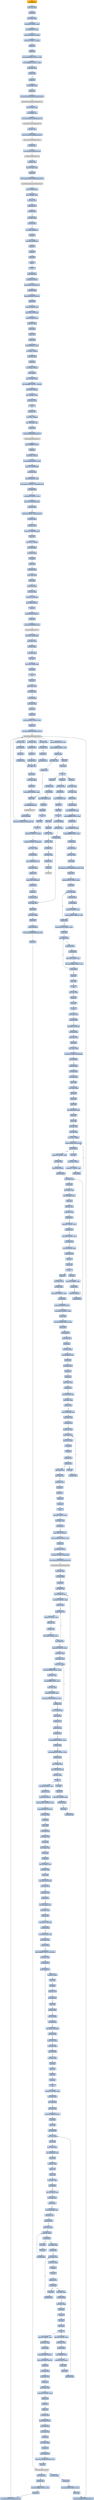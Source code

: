 digraph G {
node[shape=rectangle,style=filled,fillcolor=lightsteelblue,color=lightsteelblue]
bgcolor="transparent"
a0x00418480call_0x0041f5db[label="start\ncall 0x0041f5db",color="lightgrey",fillcolor="orange"];
a0x0041f5dbmovl_edi_edi[label="0x0041f5db\nmovl %edi, %edi"];
a0x0041f5ddpushl_ebp[label="0x0041f5dd\npushl %ebp"];
a0x0041f5demovl_esp_ebp[label="0x0041f5de\nmovl %esp, %ebp"];
a0x0041f5e0subl_0x10UINT8_esp[label="0x0041f5e0\nsubl $0x10<UINT8>, %esp"];
a0x0041f5e3movl_0x0042f13c_eax[label="0x0041f5e3\nmovl 0x0042f13c, %eax"];
a0x0041f5e8andl_0x0UINT8__8ebp_[label="0x0041f5e8\nandl $0x0<UINT8>, -8(%ebp)"];
a0x0041f5ecandl_0x0UINT8__4ebp_[label="0x0041f5ec\nandl $0x0<UINT8>, -4(%ebp)"];
a0x0041f5f0pushl_ebx[label="0x0041f5f0\npushl %ebx"];
a0x0041f5f1pushl_edi[label="0x0041f5f1\npushl %edi"];
a0x0041f5f2movl_0xbb40e64eUINT32_edi[label="0x0041f5f2\nmovl $0xbb40e64e<UINT32>, %edi"];
a0x0041f5f7movl_0xffff0000UINT32_ebx[label="0x0041f5f7\nmovl $0xffff0000<UINT32>, %ebx"];
a0x0041f5fccmpl_edi_eax[label="0x0041f5fc\ncmpl %edi, %eax"];
a0x0041f5feje_0x0041f60d[label="0x0041f5fe\nje 0x0041f60d"];
a0x0041f60dpushl_esi[label="0x0041f60d\npushl %esi"];
a0x0041f60eleal__8ebp__eax[label="0x0041f60e\nleal -8(%ebp), %eax"];
a0x0041f611pushl_eax[label="0x0041f611\npushl %eax"];
a0x0041f612call_GetSystemTimeAsFileTime_kernel32_dll[label="0x0041f612\ncall GetSystemTimeAsFileTime@kernel32.dll"];
GetSystemTimeAsFileTime_kernel32_dll[label="GetSystemTimeAsFileTime@kernel32.dll",color="lightgrey",fillcolor="lightgrey"];
a0x0041f618movl__4ebp__esi[label="0x0041f618\nmovl -4(%ebp), %esi"];
a0x0041f61bxorl__8ebp__esi[label="0x0041f61b\nxorl -8(%ebp), %esi"];
a0x0041f61ecall_GetCurrentProcessId_kernel32_dll[label="0x0041f61e\ncall GetCurrentProcessId@kernel32.dll"];
GetCurrentProcessId_kernel32_dll[label="GetCurrentProcessId@kernel32.dll",color="lightgrey",fillcolor="lightgrey"];
a0x0041f624xorl_eax_esi[label="0x0041f624\nxorl %eax, %esi"];
a0x0041f626call_GetCurrentThreadId_kernel32_dll[label="0x0041f626\ncall GetCurrentThreadId@kernel32.dll"];
GetCurrentThreadId_kernel32_dll[label="GetCurrentThreadId@kernel32.dll",color="lightgrey",fillcolor="lightgrey"];
a0x0041f62cxorl_eax_esi[label="0x0041f62c\nxorl %eax, %esi"];
a0x0041f62ecall_GetTickCount_kernel32_dll[label="0x0041f62e\ncall GetTickCount@kernel32.dll"];
GetTickCount_kernel32_dll[label="GetTickCount@kernel32.dll",color="lightgrey",fillcolor="lightgrey"];
a0x0041f634xorl_eax_esi[label="0x0041f634\nxorl %eax, %esi"];
a0x0041f636leal__16ebp__eax[label="0x0041f636\nleal -16(%ebp), %eax"];
a0x0041f639pushl_eax[label="0x0041f639\npushl %eax"];
a0x0041f63acall_QueryPerformanceCounter_kernel32_dll[label="0x0041f63a\ncall QueryPerformanceCounter@kernel32.dll"];
QueryPerformanceCounter_kernel32_dll[label="QueryPerformanceCounter@kernel32.dll",color="lightgrey",fillcolor="lightgrey"];
a0x0041f640movl__12ebp__eax[label="0x0041f640\nmovl -12(%ebp), %eax"];
a0x0041f643xorl__16ebp__eax[label="0x0041f643\nxorl -16(%ebp), %eax"];
a0x0041f646xorl_eax_esi[label="0x0041f646\nxorl %eax, %esi"];
a0x0041f648cmpl_edi_esi[label="0x0041f648\ncmpl %edi, %esi"];
a0x0041f64ajne_0x0041f653[label="0x0041f64a\njne 0x0041f653"];
a0x0041f653testl_esi_ebx[label="0x0041f653\ntestl %esi, %ebx"];
a0x0041f655jne_0x0041f65e[label="0x0041f655\njne 0x0041f65e"];
a0x0041f65emovl_esi_0x0042f13c[label="0x0041f65e\nmovl %esi, 0x0042f13c"];
a0x0041f664notl_esi[label="0x0041f664\nnotl %esi"];
a0x0041f666movl_esi_0x0042f140[label="0x0041f666\nmovl %esi, 0x0042f140"];
a0x0041f66cpopl_esi[label="0x0041f66c\npopl %esi"];
a0x0041f66dpopl_edi[label="0x0041f66d\npopl %edi"];
a0x0041f66epopl_ebx[label="0x0041f66e\npopl %ebx"];
a0x0041f66fleave_[label="0x0041f66f\nleave "];
a0x0041f670ret[label="0x0041f670\nret"];
a0x00418485jmp_0x00418302[label="0x00418485\njmp 0x00418302"];
a0x00418302pushl_0x58UINT8[label="0x00418302\npushl $0x58<UINT8>"];
a0x00418304pushl_0x42c120UINT32[label="0x00418304\npushl $0x42c120<UINT32>"];
a0x00418309call_0x00419d98[label="0x00418309\ncall 0x00419d98"];
a0x00419d98pushl_0x416930UINT32[label="0x00419d98\npushl $0x416930<UINT32>"];
a0x00419d9dpushl_fs_0[label="0x00419d9d\npushl %fs:0"];
a0x00419da4movl_0x10esp__eax[label="0x00419da4\nmovl 0x10(%esp), %eax"];
a0x00419da8movl_ebp_0x10esp_[label="0x00419da8\nmovl %ebp, 0x10(%esp)"];
a0x00419dacleal_0x10esp__ebp[label="0x00419dac\nleal 0x10(%esp), %ebp"];
a0x00419db0subl_eax_esp[label="0x00419db0\nsubl %eax, %esp"];
a0x00419db2pushl_ebx[label="0x00419db2\npushl %ebx"];
a0x00419db3pushl_esi[label="0x00419db3\npushl %esi"];
a0x00419db4pushl_edi[label="0x00419db4\npushl %edi"];
a0x00419db5movl_0x0042f13c_eax[label="0x00419db5\nmovl 0x0042f13c, %eax"];
a0x00419dbaxorl_eax__4ebp_[label="0x00419dba\nxorl %eax, -4(%ebp)"];
a0x00419dbdxorl_ebp_eax[label="0x00419dbd\nxorl %ebp, %eax"];
a0x00419dbfpushl_eax[label="0x00419dbf\npushl %eax"];
a0x00419dc0movl_esp__24ebp_[label="0x00419dc0\nmovl %esp, -24(%ebp)"];
a0x00419dc3pushl__8ebp_[label="0x00419dc3\npushl -8(%ebp)"];
a0x00419dc6movl__4ebp__eax[label="0x00419dc6\nmovl -4(%ebp), %eax"];
a0x00419dc9movl_0xfffffffeUINT32__4ebp_[label="0x00419dc9\nmovl $0xfffffffe<UINT32>, -4(%ebp)"];
a0x00419dd0movl_eax__8ebp_[label="0x00419dd0\nmovl %eax, -8(%ebp)"];
a0x00419dd3leal__16ebp__eax[label="0x00419dd3\nleal -16(%ebp), %eax"];
a0x00419dd6movl_eax_fs_0[label="0x00419dd6\nmovl %eax, %fs:0"];
a0x00419ddcret[label="0x00419ddc\nret"];
a0x0041830exorl_esi_esi[label="0x0041830e\nxorl %esi, %esi"];
a0x00418310movl_esi__4ebp_[label="0x00418310\nmovl %esi, -4(%ebp)"];
a0x00418313leal__104ebp__eax[label="0x00418313\nleal -104(%ebp), %eax"];
a0x00418316pushl_eax[label="0x00418316\npushl %eax"];
a0x00418317call_GetStartupInfoA_kernel32_dll[label="0x00418317\ncall GetStartupInfoA@kernel32.dll"];
GetStartupInfoA_kernel32_dll[label="GetStartupInfoA@kernel32.dll",color="lightgrey",fillcolor="lightgrey"];
a0x0041831dpushl_0xfffffffeUINT8[label="0x0041831d\npushl $0xfffffffe<UINT8>"];
a0x0041831fpopl_edi[label="0x0041831f\npopl %edi"];
a0x00418320movl_edi__4ebp_[label="0x00418320\nmovl %edi, -4(%ebp)"];
a0x00418323movl_0x5a4dUINT32_eax[label="0x00418323\nmovl $0x5a4d<UINT32>, %eax"];
a0x00418328cmpw_ax_0x00400000[label="0x00418328\ncmpw %ax, 0x00400000"];
a0x0041832fjne_0x00418369[label="0x0041832f\njne 0x00418369"];
a0x00418331movl_0x0040003c_eax[label="0x00418331\nmovl 0x0040003c, %eax"];
a0x00418336cmpl_0x4550UINT32_0x400000eax_[label="0x00418336\ncmpl $0x4550<UINT32>, 0x400000(%eax)"];
a0x00418340jne_0x00418369[label="0x00418340\njne 0x00418369"];
a0x00418342movl_0x10bUINT32_ecx[label="0x00418342\nmovl $0x10b<UINT32>, %ecx"];
a0x00418347cmpw_cx_0x400018eax_[label="0x00418347\ncmpw %cx, 0x400018(%eax)"];
a0x0041834ejne_0x00418369[label="0x0041834e\njne 0x00418369"];
a0x00418350cmpl_0xeUINT8_0x400074eax_[label="0x00418350\ncmpl $0xe<UINT8>, 0x400074(%eax)"];
a0x00418357jbe_0x00418369[label="0x00418357\njbe 0x00418369"];
a0x00418359xorl_ecx_ecx[label="0x00418359\nxorl %ecx, %ecx"];
a0x0041835bcmpl_esi_0x4000e8eax_[label="0x0041835b\ncmpl %esi, 0x4000e8(%eax)"];
a0x00418361setne_cl[label="0x00418361\nsetne %cl"];
a0x00418364movl_ecx__28ebp_[label="0x00418364\nmovl %ecx, -28(%ebp)"];
a0x00418367jmp_0x0041836c[label="0x00418367\njmp 0x0041836c"];
a0x0041836cxorl_ebx_ebx[label="0x0041836c\nxorl %ebx, %ebx"];
a0x0041836eincl_ebx[label="0x0041836e\nincl %ebx"];
a0x0041836fpushl_ebx[label="0x0041836f\npushl %ebx"];
a0x00418370call_0x0041aab5[label="0x00418370\ncall 0x0041aab5"];
a0x0041aab5movl_edi_edi[label="0x0041aab5\nmovl %edi, %edi"];
a0x0041aab7pushl_ebp[label="0x0041aab7\npushl %ebp"];
a0x0041aab8movl_esp_ebp[label="0x0041aab8\nmovl %esp, %ebp"];
a0x0041aabaxorl_eax_eax[label="0x0041aaba\nxorl %eax, %eax"];
a0x0041aabccmpl_eax_0x8ebp_[label="0x0041aabc\ncmpl %eax, 0x8(%ebp)"];
a0x0041aabfpushl_0x0UINT8[label="0x0041aabf\npushl $0x0<UINT8>"];
a0x0041aac1sete_al[label="0x0041aac1\nsete %al"];
a0x0041aac4pushl_0x1000UINT32[label="0x0041aac4\npushl $0x1000<UINT32>"];
a0x0041aac9pushl_eax[label="0x0041aac9\npushl %eax"];
a0x0041aacacall_HeapCreate_kernel32_dll[label="0x0041aaca\ncall HeapCreate@kernel32.dll"];
HeapCreate_kernel32_dll[label="HeapCreate@kernel32.dll",color="lightgrey",fillcolor="lightgrey"];
a0x0041aad0movl_eax_0x00430828[label="0x0041aad0\nmovl %eax, 0x00430828"];
a0x0041aad5testl_eax_eax[label="0x0041aad5\ntestl %eax, %eax"];
a0x0041aad7jne_0x0041aadb[label="0x0041aad7\njne 0x0041aadb"];
a0x0041aadbxorl_eax_eax[label="0x0041aadb\nxorl %eax, %eax"];
a0x0041aaddincl_eax[label="0x0041aadd\nincl %eax"];
a0x0041aademovl_eax_0x00431198[label="0x0041aade\nmovl %eax, 0x00431198"];
a0x0041aae3popl_ebp[label="0x0041aae3\npopl %ebp"];
a0x0041aae4ret[label="0x0041aae4\nret"];
a0x00418375popl_ecx[label="0x00418375\npopl %ecx"];
a0x00418376testl_eax_eax[label="0x00418376\ntestl %eax, %eax"];
a0x00418378jne_0x00418382[label="0x00418378\njne 0x00418382"];
a0x00418382call_0x0041d6f8[label="0x00418382\ncall 0x0041d6f8"];
a0x0041d6f8movl_edi_edi[label="0x0041d6f8\nmovl %edi, %edi"];
a0x0041d6fapushl_esi[label="0x0041d6fa\npushl %esi"];
a0x0041d6fbpushl_edi[label="0x0041d6fb\npushl %edi"];
a0x0041d6fcmovl_0x4286d4UINT32_esi[label="0x0041d6fc\nmovl $0x4286d4<UINT32>, %esi"];
a0x0041d701pushl_esi[label="0x0041d701\npushl %esi"];
a0x0041d702call_GetModuleHandleW_kernel32_dll[label="0x0041d702\ncall GetModuleHandleW@kernel32.dll"];
GetModuleHandleW_kernel32_dll[label="GetModuleHandleW@kernel32.dll",color="lightgrey",fillcolor="lightgrey"];
a0x0041d708testl_eax_eax[label="0x0041d708\ntestl %eax, %eax"];
a0x0041d70ajne_0x0041d713[label="0x0041d70a\njne 0x0041d713"];
a0x0041d70cpushl_esi[label="0x0041d70c\npushl %esi"];
a0x0041d70dcall_0x0041b75b[label="0x0041d70d\ncall 0x0041b75b"];
a0x0041b75bmovl_edi_edi[label="0x0041b75b\nmovl %edi, %edi"];
a0x0041b75dpushl_ebp[label="0x0041b75d\npushl %ebp"];
a0x0041b75emovl_esp_ebp[label="0x0041b75e\nmovl %esp, %ebp"];
a0x0041b760pushl_edi[label="0x0041b760\npushl %edi"];
a0x0041b761movl_0x3e8UINT32_edi[label="0x0041b761\nmovl $0x3e8<UINT32>, %edi"];
a0x0041b766pushl_edi[label="0x0041b766\npushl %edi"];
a0x0041b767call_Sleep_kernel32_dll[label="0x0041b767\ncall Sleep@kernel32.dll"];
Sleep_kernel32_dll[label="Sleep@kernel32.dll",color="lightgrey",fillcolor="lightgrey"];
a0x0041b76dpushl_0x8ebp_[label="0x0041b76d\npushl 0x8(%ebp)"];
a0x0041b770call_GetModuleHandleW_kernel32_dll[label="0x0041b770\ncall GetModuleHandleW@kernel32.dll"];
a0x0041b776addl_0x3e8UINT32_edi[label="0x0041b776\naddl $0x3e8<UINT32>, %edi"];
a0x0041b77ccmpl_0xea60UINT32_edi[label="0x0041b77c\ncmpl $0xea60<UINT32>, %edi"];
a0x0041b782ja_0x0041b788[label="0x0041b782\nja 0x0041b788"];
a0x0041b784testl_eax_eax[label="0x0041b784\ntestl %eax, %eax"];
a0x0041b786je_0x0041b766[label="0x0041b786\nje 0x0041b766"];
a0x0041b788popl_edi[label="0x0041b788\npopl %edi"];
a0x0041b789popl_ebp[label="0x0041b789\npopl %ebp"];
a0x0041b78aret[label="0x0041b78a\nret"];
a0x0041d712popl_ecx[label="0x0041d712\npopl %ecx"];
a0x0041d713movl_eax_edi[label="0x0041d713\nmovl %eax, %edi"];
a0x0041d715testl_edi_edi[label="0x0041d715\ntestl %edi, %edi"];
a0x0041d717je_0x0041d87b[label="0x0041d717\nje 0x0041d87b"];
a0x0041d87bcall_0x0041d3a4[label="0x0041d87b\ncall 0x0041d3a4"];
a0x0041d3a4movl_0x0042f784_eax[label="0x0041d3a4\nmovl 0x0042f784, %eax"];
a0x0041d3a9cmpl_0xffffffffUINT8_eax[label="0x0041d3a9\ncmpl $0xffffffff<UINT8>, %eax"];
a0x0041d3acje_0x0041d3c4[label="0x0041d3ac\nje 0x0041d3c4"];
a0x0041d3c4movl_0x0042f788_eax[label="0x0041d3c4\nmovl 0x0042f788, %eax"];
a0x0041d3c9cmpl_0xffffffffUINT8_eax[label="0x0041d3c9\ncmpl $0xffffffff<UINT8>, %eax"];
a0x0041d3ccje_0x0041d3dc[label="0x0041d3cc\nje 0x0041d3dc"];
a0x0041d3dcjmp_0x0041ab30[label="0x0041d3dc\njmp 0x0041ab30"];
a0x0041ab30movl_edi_edi[label="0x0041ab30\nmovl %edi, %edi"];
a0x0041ab32pushl_ebx[label="0x0041ab32\npushl %ebx"];
a0x0041ab33movl_DeleteCriticalSection_kernel32_dll_ebx[label="0x0041ab33\nmovl DeleteCriticalSection@kernel32.dll, %ebx"];
a0x0041ab39pushl_esi[label="0x0041ab39\npushl %esi"];
a0x0041ab3amovl_0x42f570UINT32_esi[label="0x0041ab3a\nmovl $0x42f570<UINT32>, %esi"];
a0x0041ab3fpushl_edi[label="0x0041ab3f\npushl %edi"];
a0x0041ab40movl_esi__edi[label="0x0041ab40\nmovl (%esi), %edi"];
a0x0041ab42testl_edi_edi[label="0x0041ab42\ntestl %edi, %edi"];
a0x0041ab44je_0x0041ab59[label="0x0041ab44\nje 0x0041ab59"];
a0x0041ab59addl_0x8UINT8_esi[label="0x0041ab59\naddl $0x8<UINT8>, %esi"];
a0x0041ab5ccmpl_0x42f690UINT32_esi[label="0x0041ab5c\ncmpl $0x42f690<UINT32>, %esi"];
a0x0041ab62jl_0x0041ab40[label="0x0041ab62\njl 0x0041ab40"];
a0x0041ab64movl_0x42f570UINT32_esi[label="0x0041ab64\nmovl $0x42f570<UINT32>, %esi"];
a0x0041ab69popl_edi[label="0x0041ab69\npopl %edi"];
a0x0041ab6amovl_esi__eax[label="0x0041ab6a\nmovl (%esi), %eax"];
a0x0041ab6ctestl_eax_eax[label="0x0041ab6c\ntestl %eax, %eax"];
a0x0041ab6eje_0x0041ab79[label="0x0041ab6e\nje 0x0041ab79"];
a0x0041ab79addl_0x8UINT8_esi[label="0x0041ab79\naddl $0x8<UINT8>, %esi"];
a0x0041ab7ccmpl_0x42f690UINT32_esi[label="0x0041ab7c\ncmpl $0x42f690<UINT32>, %esi"];
a0x0041ab82jl_0x0041ab6a[label="0x0041ab82\njl 0x0041ab6a"];
a0x0041ab84popl_esi[label="0x0041ab84\npopl %esi"];
a0x0041ab85popl_ebx[label="0x0041ab85\npopl %ebx"];
a0x0041ab86ret[label="0x0041ab86\nret"];
a0x0041d880xorl_eax_eax[label="0x0041d880\nxorl %eax, %eax"];
a0x0041d882popl_edi[label="0x0041d882\npopl %edi"];
a0x0041d883popl_esi[label="0x0041d883\npopl %esi"];
a0x0041d884ret[label="0x0041d884\nret"];
a0x00418387testl_eax_eax[label="0x00418387\ntestl %eax, %eax"];
a0x00418389jne_0x00418393[label="0x00418389\njne 0x00418393"];
a0x0041838bpushl_0x10UINT8[label="0x0041838b\npushl $0x10<UINT8>"];
a0x0041838dcall_0x004182d9[label="0x0041838d\ncall 0x004182d9"];
a0x004182d9movl_edi_edi[label="0x004182d9\nmovl %edi, %edi"];
a0x004182dbpushl_ebp[label="0x004182db\npushl %ebp"];
a0x004182dcmovl_esp_ebp[label="0x004182dc\nmovl %esp, %ebp"];
a0x004182decmpl_0x1UINT8_0x004304f8[label="0x004182de\ncmpl $0x1<UINT8>, 0x004304f8"];
a0x004182e5jne_0x004182ec[label="0x004182e5\njne 0x004182ec"];
a0x004182ecpushl_0x8ebp_[label="0x004182ec\npushl 0x8(%ebp)"];
a0x004182efcall_0x0041ba93[label="0x004182ef\ncall 0x0041ba93"];
a0x0041ba93movl_edi_edi[label="0x0041ba93\nmovl %edi, %edi"];
a0x0041ba95pushl_ebp[label="0x0041ba95\npushl %ebp"];
a0x0041ba96movl_esp_ebp[label="0x0041ba96\nmovl %esp, %ebp"];
a0x0041ba98pushl_ecx[label="0x0041ba98\npushl %ecx"];
a0x0041ba99pushl_ecx[label="0x0041ba99\npushl %ecx"];
a0x0041ba9apushl_ebx[label="0x0041ba9a\npushl %ebx"];
a0x0041ba9bmovl_0x8ebp__ebx[label="0x0041ba9b\nmovl 0x8(%ebp), %ebx"];
a0x0041ba9epushl_esi[label="0x0041ba9e\npushl %esi"];
a0x0041ba9fpushl_edi[label="0x0041ba9f\npushl %edi"];
a0x0041baa0xorl_esi_esi[label="0x0041baa0\nxorl %esi, %esi"];
a0x0041baa2xorl_edi_edi[label="0x0041baa2\nxorl %edi, %edi"];
a0x0041baa4movl_edi__4ebp_[label="0x0041baa4\nmovl %edi, -4(%ebp)"];
a0x0041baa7cmpl_0x42f698edi8__ebx[label="0x0041baa7\ncmpl 0x42f698(,%edi,8), %ebx"];
a0x0041baaeje_0x0041bab9[label="0x0041baae\nje 0x0041bab9"];
a0x0041bab0incl_edi[label="0x0041bab0\nincl %edi"];
a0x0041bab1movl_edi__4ebp_[label="0x0041bab1\nmovl %edi, -4(%ebp)"];
a0x0041bab4cmpl_0x17UINT8_edi[label="0x0041bab4\ncmpl $0x17<UINT8>, %edi"];
a0x0041bab7jb_0x0041baa7[label="0x0041bab7\njb 0x0041baa7"];
a0x0041bab9cmpl_0x17UINT8_edi[label="0x0041bab9\ncmpl $0x17<UINT8>, %edi"];
a0x0041babcjae_0x0041bc39[label="0x0041babc\njae 0x0041bc39"];
a0x0041bac2pushl_0x3UINT8[label="0x0041bac2\npushl $0x3<UINT8>"];
a0x0041bac4call_0x00422107[label="0x0041bac4\ncall 0x00422107"];
a0x00422107movl_edi_edi[label="0x00422107\nmovl %edi, %edi"];
a0x00422109pushl_ebp[label="0x00422109\npushl %ebp"];
a0x0042210amovl_esp_ebp[label="0x0042210a\nmovl %esp, %ebp"];
a0x0042210cmovl_0x8ebp__ecx[label="0x0042210c\nmovl 0x8(%ebp), %ecx"];
a0x0042210fpushl_esi[label="0x0042210f\npushl %esi"];
a0x00422110xorl_esi_esi[label="0x00422110\nxorl %esi, %esi"];
a0x00422112cmpl_esi_ecx[label="0x00422112\ncmpl %esi, %ecx"];
a0x00422114jl_0x00422134[label="0x00422114\njl 0x00422134"];
a0x00422116cmpl_0x2UINT8_ecx[label="0x00422116\ncmpl $0x2<UINT8>, %ecx"];
a0x00422119jle_0x00422127[label="0x00422119\njle 0x00422127"];
a0x0042211bcmpl_0x3UINT8_ecx[label="0x0042211b\ncmpl $0x3<UINT8>, %ecx"];
a0x0042211ejne_0x00422134[label="0x0042211e\njne 0x00422134"];
a0x00422120movl_0x004304f8_eax[label="0x00422120\nmovl 0x004304f8, %eax"];
a0x00422125jmp_0x0042214f[label="0x00422125\njmp 0x0042214f"];
a0x0042214fpopl_esi[label="0x0042214f\npopl %esi"];
a0x00422150popl_ebp[label="0x00422150\npopl %ebp"];
a0x00422151ret[label="0x00422151\nret"];
a0x0041bac9popl_ecx[label="0x0041bac9\npopl %ecx"];
a0x0041bacacmpl_0x1UINT8_eax[label="0x0041baca\ncmpl $0x1<UINT8>, %eax"];
a0x0041bacdje_0x0041bc07[label="0x0041bacd\nje 0x0041bc07"];
a0x0041bad3pushl_0x3UINT8[label="0x0041bad3\npushl $0x3<UINT8>"];
a0x0041bad5call_0x00422107[label="0x0041bad5\ncall 0x00422107"];
a0x0041badapopl_ecx[label="0x0041bada\npopl %ecx"];
a0x0041badbtestl_eax_eax[label="0x0041badb\ntestl %eax, %eax"];
a0x0041baddjne_0x0041baec[label="0x0041badd\njne 0x0041baec"];
a0x0041baeccmpl_0xfcUINT32_ebx[label="0x0041baec\ncmpl $0xfc<UINT32>, %ebx"];
a0x0041baf2je_0x0041bc39[label="0x0041baf2\nje 0x0041bc39"];
a0x0041baf8pushl_0x428688UINT32[label="0x0041baf8\npushl $0x428688<UINT32>"];
a0x0041bafdmovl_0x314UINT32_ebx[label="0x0041bafd\nmovl $0x314<UINT32>, %ebx"];
a0x0041bb02pushl_ebx[label="0x0041bb02\npushl %ebx"];
a0x0041bb03movl_0x4309b8UINT32_edi[label="0x0041bb03\nmovl $0x4309b8<UINT32>, %edi"];
a0x0041bb08pushl_edi[label="0x0041bb08\npushl %edi"];
a0x0041bb09call_0x0041c265[label="0x0041bb09\ncall 0x0041c265"];
a0x0041c265movl_edi_edi[label="0x0041c265\nmovl %edi, %edi"];
a0x0041c267pushl_ebp[label="0x0041c267\npushl %ebp"];
a0x0041c268movl_esp_ebp[label="0x0041c268\nmovl %esp, %ebp"];
a0x0041c26amovl_0x8ebp__ecx[label="0x0041c26a\nmovl 0x8(%ebp), %ecx"];
a0x0041c26dpushl_ebx[label="0x0041c26d\npushl %ebx"];
a0x0041c26exorl_ebx_ebx[label="0x0041c26e\nxorl %ebx, %ebx"];
a0x0041c270pushl_esi[label="0x0041c270\npushl %esi"];
a0x0041c271pushl_edi[label="0x0041c271\npushl %edi"];
a0x0041c272cmpl_ebx_ecx[label="0x0041c272\ncmpl %ebx, %ecx"];
a0x0041c274je_0x0041c27d[label="0x0041c274\nje 0x0041c27d"];
a0x0041c276movl_0xcebp__edi[label="0x0041c276\nmovl 0xc(%ebp), %edi"];
a0x0041c279cmpl_ebx_edi[label="0x0041c279\ncmpl %ebx, %edi"];
a0x0041c27bja_0x0041c298[label="0x0041c27b\nja 0x0041c298"];
a0x0041c298movl_0x10ebp__esi[label="0x0041c298\nmovl 0x10(%ebp), %esi"];
a0x0041c29bcmpl_ebx_esi[label="0x0041c29b\ncmpl %ebx, %esi"];
a0x0041c29djne_0x0041c2a3[label="0x0041c29d\njne 0x0041c2a3"];
a0x0041c2a3movl_ecx_edx[label="0x0041c2a3\nmovl %ecx, %edx"];
a0x0041c2a5movb_esi__al[label="0x0041c2a5\nmovb (%esi), %al"];
a0x0041c2a7movb_al_edx_[label="0x0041c2a7\nmovb %al, (%edx)"];
a0x0041c2a9incl_edx[label="0x0041c2a9\nincl %edx"];
a0x0041c2aaincl_esi[label="0x0041c2aa\nincl %esi"];
a0x0041c2abcmpb_bl_al[label="0x0041c2ab\ncmpb %bl, %al"];
a0x0041c2adje_0x0041c2b2[label="0x0041c2ad\nje 0x0041c2b2"];
a0x0041c2afdecl_edi[label="0x0041c2af\ndecl %edi"];
a0x0041c2b0jne_0x0041c2a5[label="0x0041c2b0\njne 0x0041c2a5"];
a0x0041c2b2cmpl_ebx_edi[label="0x0041c2b2\ncmpl %ebx, %edi"];
a0x0041c2b4jne_0x0041c2c6[label="0x0041c2b4\njne 0x0041c2c6"];
a0x0041c2c6xorl_eax_eax[label="0x0041c2c6\nxorl %eax, %eax"];
a0x0041c2c8popl_edi[label="0x0041c2c8\npopl %edi"];
a0x0041c2c9popl_esi[label="0x0041c2c9\npopl %esi"];
a0x0041c2capopl_ebx[label="0x0041c2ca\npopl %ebx"];
a0x0041c2cbpopl_ebp[label="0x0041c2cb\npopl %ebp"];
a0x0041c2ccret[label="0x0041c2cc\nret"];
a0x0041bb0eaddl_0xcUINT8_esp[label="0x0041bb0e\naddl $0xc<UINT8>, %esp"];
a0x0041bb11testl_eax_eax[label="0x0041bb11\ntestl %eax, %eax"];
a0x0041bb13je_0x0041bb22[label="0x0041bb13\nje 0x0041bb22"];
a0x0041bb22pushl_0x104UINT32[label="0x0041bb22\npushl $0x104<UINT32>"];
a0x0041bb27movl_0x4309d1UINT32_esi[label="0x0041bb27\nmovl $0x4309d1<UINT32>, %esi"];
a0x0041bb2cpushl_esi[label="0x0041bb2c\npushl %esi"];
a0x0041bb2dpushl_0x0UINT8[label="0x0041bb2d\npushl $0x0<UINT8>"];
a0x0041bb2fmovb_0x0UINT8_0x00430ad5[label="0x0041bb2f\nmovb $0x0<UINT8>, 0x00430ad5"];
a0x0041bb36call_GetModuleFileNameA_kernel32_dll[label="0x0041bb36\ncall GetModuleFileNameA@kernel32.dll"];
GetModuleFileNameA_kernel32_dll[label="GetModuleFileNameA@kernel32.dll",color="lightgrey",fillcolor="lightgrey"];
a0x0041bb3ctestl_eax_eax[label="0x0041bb3c\ntestl %eax, %eax"];
a0x0041bb3ejne_0x0041bb66[label="0x0041bb3e\njne 0x0041bb66"];
a0x0041bb66pushl_esi[label="0x0041bb66\npushl %esi"];
a0x0041bb67call_0x0041c2d0[label="0x0041bb67\ncall 0x0041c2d0"];
a0x0041c2d0movl_0x4esp__ecx[label="0x0041c2d0\nmovl 0x4(%esp), %ecx"];
a0x0041c2d4testl_0x3UINT32_ecx[label="0x0041c2d4\ntestl $0x3<UINT32>, %ecx"];
a0x0041c2daje_0x0041c300[label="0x0041c2da\nje 0x0041c300"];
a0x0041c2dcmovb_ecx__al[label="0x0041c2dc\nmovb (%ecx), %al"];
a0x0041c2deaddl_0x1UINT8_ecx[label="0x0041c2de\naddl $0x1<UINT8>, %ecx"];
a0x0041c2e1testb_al_al[label="0x0041c2e1\ntestb %al, %al"];
a0x0041c2e3je_0x0041c333[label="0x0041c2e3\nje 0x0041c333"];
a0x0041c2e5testl_0x3UINT32_ecx[label="0x0041c2e5\ntestl $0x3<UINT32>, %ecx"];
a0x0041c2ebjne_0x0041c2dc[label="0x0041c2eb\njne 0x0041c2dc"];
a0x0041c2edaddl_0x0UINT32_eax[label="0x0041c2ed\naddl $0x0<UINT32>, %eax"];
a0x0041c2f2leal_esp__esp[label="0x0041c2f2\nleal (%esp), %esp"];
a0x0041c2f9leal_esp__esp[label="0x0041c2f9\nleal (%esp), %esp"];
a0x0041c300movl_ecx__eax[label="0x0041c300\nmovl (%ecx), %eax"];
a0x0041c302movl_0x7efefeffUINT32_edx[label="0x0041c302\nmovl $0x7efefeff<UINT32>, %edx"];
a0x0041c307addl_eax_edx[label="0x0041c307\naddl %eax, %edx"];
a0x0041c309xorl_0xffffffffUINT8_eax[label="0x0041c309\nxorl $0xffffffff<UINT8>, %eax"];
a0x0041c30cxorl_edx_eax[label="0x0041c30c\nxorl %edx, %eax"];
a0x0041c30eaddl_0x4UINT8_ecx[label="0x0041c30e\naddl $0x4<UINT8>, %ecx"];
a0x0041c311testl_0x81010100UINT32_eax[label="0x0041c311\ntestl $0x81010100<UINT32>, %eax"];
a0x0041c316je_0x0041c300[label="0x0041c316\nje 0x0041c300"];
a0x0041c318movl__4ecx__eax[label="0x0041c318\nmovl -4(%ecx), %eax"];
a0x0041c31btestb_al_al[label="0x0041c31b\ntestb %al, %al"];
a0x0041c31dje_0x0041c351[label="0x0041c31d\nje 0x0041c351"];
a0x0041c31ftestb_ah_ah[label="0x0041c31f\ntestb %ah, %ah"];
a0x0041c321je_0x0041c347[label="0x0041c321\nje 0x0041c347"];
a0x0041c323testl_0xff0000UINT32_eax[label="0x0041c323\ntestl $0xff0000<UINT32>, %eax"];
a0x0041c328je_0x0041c33d[label="0x0041c328\nje 0x0041c33d"];
a0x0041c32atestl_0xff000000UINT32_eax[label="0x0041c32a\ntestl $0xff000000<UINT32>, %eax"];
a0x0041c32fje_0x0041c333[label="0x0041c32f\nje 0x0041c333"];
a0x0041c333leal__1ecx__eax[label="0x0041c333\nleal -1(%ecx), %eax"];
a0x0041c336movl_0x4esp__ecx[label="0x0041c336\nmovl 0x4(%esp), %ecx"];
a0x0041c33asubl_ecx_eax[label="0x0041c33a\nsubl %ecx, %eax"];
a0x0041c33cret[label="0x0041c33c\nret"];
a0x0041bb6cincl_eax[label="0x0041bb6c\nincl %eax"];
a0x0041bb6dpopl_ecx[label="0x0041bb6d\npopl %ecx"];
a0x0041bb6ecmpl_0x3cUINT8_eax[label="0x0041bb6e\ncmpl $0x3c<UINT8>, %eax"];
a0x0041bb71jbe_0x0041bbab[label="0x0041bb71\njbe 0x0041bbab"];
a0x0041bb73pushl_esi[label="0x0041bb73\npushl %esi"];
a0x0041bb74call_0x0041c2d0[label="0x0041bb74\ncall 0x0041c2d0"];
a0x0041bb79subl_0x3bUINT8_esi[label="0x0041bb79\nsubl $0x3b<UINT8>, %esi"];
a0x0041bb7caddl_esi_eax[label="0x0041bb7c\naddl %esi, %eax"];
a0x0041bb7epushl_0x3UINT8[label="0x0041bb7e\npushl $0x3<UINT8>"];
a0x0041bb80movl_0x430cccUINT32_ecx[label="0x0041bb80\nmovl $0x430ccc<UINT32>, %ecx"];
a0x0041bb85pushl_0x42866cUINT32[label="0x0041bb85\npushl $0x42866c<UINT32>"];
a0x0041bb8asubl_eax_ecx[label="0x0041bb8a\nsubl %eax, %ecx"];
a0x0041bb8cpushl_ecx[label="0x0041bb8c\npushl %ecx"];
a0x0041bb8dpushl_eax[label="0x0041bb8d\npushl %eax"];
a0x0041bb8ecall_0x00422052[label="0x0041bb8e\ncall 0x00422052"];
a0x00422052movl_edi_edi[label="0x00422052\nmovl %edi, %edi"];
a0x00422054pushl_ebp[label="0x00422054\npushl %ebp"];
a0x00422055movl_esp_ebp[label="0x00422055\nmovl %esp, %ebp"];
a0x00422057pushl_ebx[label="0x00422057\npushl %ebx"];
a0x00422058pushl_esi[label="0x00422058\npushl %esi"];
a0x00422059movl_0x8ebp__esi[label="0x00422059\nmovl 0x8(%ebp), %esi"];
a0x0042205cxorl_ebx_ebx[label="0x0042205c\nxorl %ebx, %ebx"];
a0x0042205epushl_edi[label="0x0042205e\npushl %edi"];
a0x0042205fcmpl_ebx_0x14ebp_[label="0x0042205f\ncmpl %ebx, 0x14(%ebp)"];
a0x00422062jne_0x00422074[label="0x00422062\njne 0x00422074"];
a0x00422074cmpl_ebx_esi[label="0x00422074\ncmpl %ebx, %esi"];
a0x00422076je_0x0042207f[label="0x00422076\nje 0x0042207f"];
a0x00422078movl_0xcebp__edi[label="0x00422078\nmovl 0xc(%ebp), %edi"];
a0x0042207bcmpl_ebx_edi[label="0x0042207b\ncmpl %ebx, %edi"];
a0x0042207dja_0x0042209a[label="0x0042207d\nja 0x0042209a"];
a0x0042209acmpl_ebx_0x14ebp_[label="0x0042209a\ncmpl %ebx, 0x14(%ebp)"];
a0x0042209djne_0x004220a3[label="0x0042209d\njne 0x004220a3"];
a0x004220a3movl_0x10ebp__edx[label="0x004220a3\nmovl 0x10(%ebp), %edx"];
a0x004220a6cmpl_ebx_edx[label="0x004220a6\ncmpl %ebx, %edx"];
a0x004220a8jne_0x004220ae[label="0x004220a8\njne 0x004220ae"];
a0x004220aecmpl_0xffffffffUINT8_0x14ebp_[label="0x004220ae\ncmpl $0xffffffff<UINT8>, 0x14(%ebp)"];
a0x004220b2movl_esi_eax[label="0x004220b2\nmovl %esi, %eax"];
a0x004220b4jne_0x004220c5[label="0x004220b4\njne 0x004220c5"];
a0x004220c5movb_edx__cl[label="0x004220c5\nmovb (%edx), %cl"];
a0x004220c7movb_cl_eax_[label="0x004220c7\nmovb %cl, (%eax)"];
a0x004220c9incl_eax[label="0x004220c9\nincl %eax"];
a0x004220caincl_edx[label="0x004220ca\nincl %edx"];
a0x004220cbcmpb_bl_cl[label="0x004220cb\ncmpb %bl, %cl"];
a0x004220cdje_0x004220d7[label="0x004220cd\nje 0x004220d7"];
a0x004220cfdecl_edi[label="0x004220cf\ndecl %edi"];
a0x004220d0je_0x004220d7[label="0x004220d0\nje 0x004220d7"];
a0x004220d2decl_0x14ebp_[label="0x004220d2\ndecl 0x14(%ebp)"];
a0x004220d5jne_0x004220c5[label="0x004220d5\njne 0x004220c5"];
a0x004220d7cmpl_ebx_0x14ebp_[label="0x004220d7\ncmpl %ebx, 0x14(%ebp)"];
a0x004220dajne_0x004220de[label="0x004220da\njne 0x004220de"];
a0x004220dcmovb_bl_eax_[label="0x004220dc\nmovb %bl, (%eax)"];
a0x004220decmpl_ebx_edi[label="0x004220de\ncmpl %ebx, %edi"];
a0x004220e0jne_0x0042206d[label="0x004220e0\njne 0x0042206d"];
a0x0042206dxorl_eax_eax[label="0x0042206d\nxorl %eax, %eax"];
a0x0042206fpopl_edi[label="0x0042206f\npopl %edi"];
a0x00422070popl_esi[label="0x00422070\npopl %esi"];
a0x00422071popl_ebx[label="0x00422071\npopl %ebx"];
a0x00422072popl_ebp[label="0x00422072\npopl %ebp"];
a0x00422073ret[label="0x00422073\nret"];
a0x0041bb93addl_0x14UINT8_esp[label="0x0041bb93\naddl $0x14<UINT8>, %esp"];
a0x0041bb96testl_eax_eax[label="0x0041bb96\ntestl %eax, %eax"];
a0x0041bb98je_0x0041bbab[label="0x0041bb98\nje 0x0041bbab"];
a0x0041bbabxorl_esi_esi[label="0x0041bbab\nxorl %esi, %esi"];
a0x0041bbadpushl_0x428668UINT32[label="0x0041bbad\npushl $0x428668<UINT32>"];
a0x0041bbb2pushl_ebx[label="0x0041bbb2\npushl %ebx"];
a0x0041bbb3pushl_edi[label="0x0041bbb3\npushl %edi"];
a0x0041bbb4call_0x00421fde[label="0x0041bbb4\ncall 0x00421fde"];
a0x00421fdemovl_edi_edi[label="0x00421fde\nmovl %edi, %edi"];
a0x00421fe0pushl_ebp[label="0x00421fe0\npushl %ebp"];
a0x00421fe1movl_esp_ebp[label="0x00421fe1\nmovl %esp, %ebp"];
a0x00421fe3movl_0x8ebp__eax[label="0x00421fe3\nmovl 0x8(%ebp), %eax"];
a0x00421fe6pushl_ebx[label="0x00421fe6\npushl %ebx"];
a0x00421fe7xorl_ebx_ebx[label="0x00421fe7\nxorl %ebx, %ebx"];
a0x00421fe9pushl_esi[label="0x00421fe9\npushl %esi"];
a0x00421feapushl_edi[label="0x00421fea\npushl %edi"];
a0x00421febcmpl_ebx_eax[label="0x00421feb\ncmpl %ebx, %eax"];
a0x00421fedje_0x00421ff6[label="0x00421fed\nje 0x00421ff6"];
a0x00421fefmovl_0xcebp__edi[label="0x00421fef\nmovl 0xc(%ebp), %edi"];
a0x00421ff2cmpl_ebx_edi[label="0x00421ff2\ncmpl %ebx, %edi"];
a0x00421ff4ja_0x00422011[label="0x00421ff4\nja 0x00422011"];
a0x00422011movl_0x10ebp__esi[label="0x00422011\nmovl 0x10(%ebp), %esi"];
a0x00422014cmpl_ebx_esi[label="0x00422014\ncmpl %ebx, %esi"];
a0x00422016jne_0x0042201c[label="0x00422016\njne 0x0042201c"];
a0x0042201cmovl_eax_edx[label="0x0042201c\nmovl %eax, %edx"];
a0x0042201ecmpb_bl_edx_[label="0x0042201e\ncmpb %bl, (%edx)"];
a0x00422020je_0x00422026[label="0x00422020\nje 0x00422026"];
a0x00422022incl_edx[label="0x00422022\nincl %edx"];
a0x00422023decl_edi[label="0x00422023\ndecl %edi"];
a0x00422024jne_0x0042201e[label="0x00422024\njne 0x0042201e"];
a0x00422026cmpl_ebx_edi[label="0x00422026\ncmpl %ebx, %edi"];
a0x00422028je_0x00422018[label="0x00422028\nje 0x00422018"];
a0x0042202amovb_esi__cl[label="0x0042202a\nmovb (%esi), %cl"];
a0x0042202cmovb_cl_edx_[label="0x0042202c\nmovb %cl, (%edx)"];
a0x0042202eincl_edx[label="0x0042202e\nincl %edx"];
a0x0042202fincl_esi[label="0x0042202f\nincl %esi"];
a0x00422030cmpb_bl_cl[label="0x00422030\ncmpb %bl, %cl"];
a0x00422032je_0x00422037[label="0x00422032\nje 0x00422037"];
a0x00422034decl_edi[label="0x00422034\ndecl %edi"];
a0x00422035jne_0x0042202a[label="0x00422035\njne 0x0042202a"];
a0x00422037cmpl_ebx_edi[label="0x00422037\ncmpl %ebx, %edi"];
a0x00422039jne_0x0042204b[label="0x00422039\njne 0x0042204b"];
a0x0042204bxorl_eax_eax[label="0x0042204b\nxorl %eax, %eax"];
a0x0042204dpopl_edi[label="0x0042204d\npopl %edi"];
a0x0042204epopl_esi[label="0x0042204e\npopl %esi"];
a0x0042204fpopl_ebx[label="0x0042204f\npopl %ebx"];
a0x00422050popl_ebp[label="0x00422050\npopl %ebp"];
a0x00422051ret[label="0x00422051\nret"];
a0x0041bbb9addl_0xcUINT8_esp[label="0x0041bbb9\naddl $0xc<UINT8>, %esp"];
a0x0041bbbctestl_eax_eax[label="0x0041bbbc\ntestl %eax, %eax"];
a0x0041bbbeje_0x0041bbcd[label="0x0041bbbe\nje 0x0041bbcd"];
a0x0041bbcdmovl__4ebp__eax[label="0x0041bbcd\nmovl -4(%ebp), %eax"];
a0x0041bbd0pushl_0x42f69ceax8_[label="0x0041bbd0\npushl 0x42f69c(,%eax,8)"];
a0x0041bbd7pushl_ebx[label="0x0041bbd7\npushl %ebx"];
a0x0041bbd8pushl_edi[label="0x0041bbd8\npushl %edi"];
a0x0041bbd9call_0x00421fde[label="0x0041bbd9\ncall 0x00421fde"];
a0x0041bbdeaddl_0xcUINT8_esp[label="0x0041bbde\naddl $0xc<UINT8>, %esp"];
a0x0041bbe1testl_eax_eax[label="0x0041bbe1\ntestl %eax, %eax"];
a0x0041bbe3je_0x0041bbf2[label="0x0041bbe3\nje 0x0041bbf2"];
a0x0041bbf2pushl_0x12010UINT32[label="0x0041bbf2\npushl $0x12010<UINT32>"];
a0x0041bbf7pushl_0x428640UINT32[label="0x0041bbf7\npushl $0x428640<UINT32>"];
a0x0041bbfcpushl_edi[label="0x0041bbfc\npushl %edi"];
a0x0041bbfdcall_0x00421e75[label="0x0041bbfd\ncall 0x00421e75"];
a0x00421e75movl_edi_edi[label="0x00421e75\nmovl %edi, %edi"];
a0x00421e77pushl_ebp[label="0x00421e77\npushl %ebp"];
a0x00421e78movl_esp_ebp[label="0x00421e78\nmovl %esp, %ebp"];
a0x00421e7asubl_0x14UINT8_esp[label="0x00421e7a\nsubl $0x14<UINT8>, %esp"];
a0x00421e7dpushl_ebx[label="0x00421e7d\npushl %ebx"];
a0x00421e7epushl_esi[label="0x00421e7e\npushl %esi"];
a0x00421e7fpushl_edi[label="0x00421e7f\npushl %edi"];
a0x00421e80call_0x0041d2af[label="0x00421e80\ncall 0x0041d2af"];
a0x0041d2afpushl_0x0UINT8[label="0x0041d2af\npushl $0x0<UINT8>"];
a0x0041d2b1call_0x0041d23d[label="0x0041d2b1\ncall 0x0041d23d"];
a0x0041d23dmovl_edi_edi[label="0x0041d23d\nmovl %edi, %edi"];
a0x0041d23fpushl_ebp[label="0x0041d23f\npushl %ebp"];
a0x0041d240movl_esp_ebp[label="0x0041d240\nmovl %esp, %ebp"];
a0x0041d242pushl_esi[label="0x0041d242\npushl %esi"];
a0x0041d243pushl_0x0042f788[label="0x0041d243\npushl 0x0042f788"];
a0x0041d249movl_TlsGetValue_kernel32_dll_esi[label="0x0041d249\nmovl TlsGetValue@kernel32.dll, %esi"];
a0x0041d24fcall_esi[label="0x0041d24f\ncall %esi"];
TlsGetValue_kernel32_dll[label="TlsGetValue@kernel32.dll",color="lightgrey",fillcolor="lightgrey"];
a0x0041d251testl_eax_eax[label="0x0041d251\ntestl %eax, %eax"];
a0x0041d253je_0x0041d276[label="0x0041d253\nje 0x0041d276"];
a0x0041d276movl_0x4286d4UINT32_esi[label="0x0041d276\nmovl $0x4286d4<UINT32>, %esi"];
a0x0041d27bpushl_esi[label="0x0041d27b\npushl %esi"];
a0x0041d27ccall_GetModuleHandleW_kernel32_dll[label="0x0041d27c\ncall GetModuleHandleW@kernel32.dll"];
a0x0041d282testl_eax_eax[label="0x0041d282\ntestl %eax, %eax"];
a0x0041d284jne_0x0041d291[label="0x0041d284\njne 0x0041d291"];
a0x0041d286pushl_esi[label="0x0041d286\npushl %esi"];
a0x0041d287call_0x0041b75b[label="0x0041d287\ncall 0x0041b75b"];
a0x0041d28cpopl_ecx[label="0x0041d28c\npopl %ecx"];
a0x0041d28dtestl_eax_eax[label="0x0041d28d\ntestl %eax, %eax"];
a0x0041d28fje_0x0041d2a9[label="0x0041d28f\nje 0x0041d2a9"];
a0x0041d2a9movl_0x8ebp__eax[label="0x0041d2a9\nmovl 0x8(%ebp), %eax"];
a0x0041d2acpopl_esi[label="0x0041d2ac\npopl %esi"];
a0x0041d2adpopl_ebp[label="0x0041d2ad\npopl %ebp"];
a0x0041d2aeret[label="0x0041d2ae\nret"];
a0x0041d2b6popl_ecx[label="0x0041d2b6\npopl %ecx"];
a0x0041d2b7ret[label="0x0041d2b7\nret"];
a0x00421e85andl_0x0UINT8__4ebp_[label="0x00421e85\nandl $0x0<UINT8>, -4(%ebp)"];
a0x00421e89cmpl_0x0UINT8_0x00430e78[label="0x00421e89\ncmpl $0x0<UINT8>, 0x00430e78"];
a0x00421e90movl_eax_ebx[label="0x00421e90\nmovl %eax, %ebx"];
a0x00421e92jne_0x00421f26[label="0x00421e92\njne 0x00421f26"];
a0x00421f26movl_0x00430e84_eax[label="0x00421f26\nmovl 0x00430e84, %eax"];
a0x00421f2bcmpl_ebx_eax[label="0x00421f2b\ncmpl %ebx, %eax"];
a0x00421f2dje_0x00421f7e[label="0x00421f2d\nje 0x00421f7e"];
a0x00421f2fcmpl_ebx_0x00430e88[label="0x00421f2f\ncmpl %ebx, 0x00430e88"];
a0x00421f35je_0x00421f7e[label="0x00421f35\nje 0x00421f7e"];
a0x00421f37pushl_eax[label="0x00421f37\npushl %eax"];
a0x00421f38call_0x0041d2b8[label="0x00421f38\ncall 0x0041d2b8"];
a0x0041d2b8movl_edi_edi[label="0x0041d2b8\nmovl %edi, %edi"];
a0x0041d2bapushl_ebp[label="0x0041d2ba\npushl %ebp"];
a0x0041d2bbmovl_esp_ebp[label="0x0041d2bb\nmovl %esp, %ebp"];
a0x0041d2bdpushl_esi[label="0x0041d2bd\npushl %esi"];
a0x0041d2bepushl_0x0042f788[label="0x0041d2be\npushl 0x0042f788"];
a0x0041d2c4movl_TlsGetValue_kernel32_dll_esi[label="0x0041d2c4\nmovl TlsGetValue@kernel32.dll, %esi"];
a0x0041d2cacall_esi[label="0x0041d2ca\ncall %esi"];
a0x0041d2cctestl_eax_eax[label="0x0041d2cc\ntestl %eax, %eax"];
a0x0041d2ceje_0x0041d2f1[label="0x0041d2ce\nje 0x0041d2f1"];
a0x0041d2f1movl_0x4286d4UINT32_esi[label="0x0041d2f1\nmovl $0x4286d4<UINT32>, %esi"];
a0x0041d2f6pushl_esi[label="0x0041d2f6\npushl %esi"];
a0x0041d2f7call_GetModuleHandleW_kernel32_dll[label="0x0041d2f7\ncall GetModuleHandleW@kernel32.dll"];
a0x0041d2fdtestl_eax_eax[label="0x0041d2fd\ntestl %eax, %eax"];
a0x0041d2ffjne_0x0041d30c[label="0x0041d2ff\njne 0x0041d30c"];
a0x0041d301pushl_esi[label="0x0041d301\npushl %esi"];
a0x0041d302call_0x0041b75b[label="0x0041d302\ncall 0x0041b75b"];
a0x0041d307popl_ecx[label="0x0041d307\npopl %ecx"];
a0x0041d308testl_eax_eax[label="0x0041d308\ntestl %eax, %eax"];
a0x0041d30aje_0x0041d324[label="0x0041d30a\nje 0x0041d324"];
a0x0041d324movl_0x8ebp__eax[label="0x0041d324\nmovl 0x8(%ebp), %eax"];
a0x0041d327popl_esi[label="0x0041d327\npopl %esi"];
a0x0041d328popl_ebp[label="0x0041d328\npopl %ebp"];
a0x0041d329ret[label="0x0041d329\nret"];
a0x00421f3dpushl_0x00430e88[label="0x00421f3d\npushl 0x00430e88"];
a0x00421f43movl_eax_esi[label="0x00421f43\nmovl %eax, %esi"];
a0x00421f45call_0x0041d2b8[label="0x00421f45\ncall 0x0041d2b8"];
a0x00421f4apopl_ecx[label="0x00421f4a\npopl %ecx"];
a0x00421f4bpopl_ecx[label="0x00421f4b\npopl %ecx"];
a0x00421f4cmovl_eax_edi[label="0x00421f4c\nmovl %eax, %edi"];
a0x00421f4etestl_esi_esi[label="0x00421f4e\ntestl %esi, %esi"];
a0x00421f50je_0x00421f7e[label="0x00421f50\nje 0x00421f7e"];
a0x00421f52testl_edi_edi[label="0x00421f52\ntestl %edi, %edi"];
a0x00421f54je_0x00421f7e[label="0x00421f54\nje 0x00421f7e"];
a0x00421f56call_esi[label="0x00421f56\ncall %esi"];
a0x3af83adc[label="0x3af83adc",color="lightgrey",fillcolor="lightgrey"];
a0x00418480call_0x0041f5db -> a0x0041f5dbmovl_edi_edi [color="#000000"];
a0x0041f5dbmovl_edi_edi -> a0x0041f5ddpushl_ebp [color="#000000"];
a0x0041f5ddpushl_ebp -> a0x0041f5demovl_esp_ebp [color="#000000"];
a0x0041f5demovl_esp_ebp -> a0x0041f5e0subl_0x10UINT8_esp [color="#000000"];
a0x0041f5e0subl_0x10UINT8_esp -> a0x0041f5e3movl_0x0042f13c_eax [color="#000000"];
a0x0041f5e3movl_0x0042f13c_eax -> a0x0041f5e8andl_0x0UINT8__8ebp_ [color="#000000"];
a0x0041f5e8andl_0x0UINT8__8ebp_ -> a0x0041f5ecandl_0x0UINT8__4ebp_ [color="#000000"];
a0x0041f5ecandl_0x0UINT8__4ebp_ -> a0x0041f5f0pushl_ebx [color="#000000"];
a0x0041f5f0pushl_ebx -> a0x0041f5f1pushl_edi [color="#000000"];
a0x0041f5f1pushl_edi -> a0x0041f5f2movl_0xbb40e64eUINT32_edi [color="#000000"];
a0x0041f5f2movl_0xbb40e64eUINT32_edi -> a0x0041f5f7movl_0xffff0000UINT32_ebx [color="#000000"];
a0x0041f5f7movl_0xffff0000UINT32_ebx -> a0x0041f5fccmpl_edi_eax [color="#000000"];
a0x0041f5fccmpl_edi_eax -> a0x0041f5feje_0x0041f60d [color="#000000"];
a0x0041f5feje_0x0041f60d -> a0x0041f60dpushl_esi [color="#000000",label="T"];
a0x0041f60dpushl_esi -> a0x0041f60eleal__8ebp__eax [color="#000000"];
a0x0041f60eleal__8ebp__eax -> a0x0041f611pushl_eax [color="#000000"];
a0x0041f611pushl_eax -> a0x0041f612call_GetSystemTimeAsFileTime_kernel32_dll [color="#000000"];
a0x0041f612call_GetSystemTimeAsFileTime_kernel32_dll -> GetSystemTimeAsFileTime_kernel32_dll [color="#000000"];
GetSystemTimeAsFileTime_kernel32_dll -> a0x0041f618movl__4ebp__esi [color="#000000"];
a0x0041f618movl__4ebp__esi -> a0x0041f61bxorl__8ebp__esi [color="#000000"];
a0x0041f61bxorl__8ebp__esi -> a0x0041f61ecall_GetCurrentProcessId_kernel32_dll [color="#000000"];
a0x0041f61ecall_GetCurrentProcessId_kernel32_dll -> GetCurrentProcessId_kernel32_dll [color="#000000"];
GetCurrentProcessId_kernel32_dll -> a0x0041f624xorl_eax_esi [color="#000000"];
a0x0041f624xorl_eax_esi -> a0x0041f626call_GetCurrentThreadId_kernel32_dll [color="#000000"];
a0x0041f626call_GetCurrentThreadId_kernel32_dll -> GetCurrentThreadId_kernel32_dll [color="#000000"];
GetCurrentThreadId_kernel32_dll -> a0x0041f62cxorl_eax_esi [color="#000000"];
a0x0041f62cxorl_eax_esi -> a0x0041f62ecall_GetTickCount_kernel32_dll [color="#000000"];
a0x0041f62ecall_GetTickCount_kernel32_dll -> GetTickCount_kernel32_dll [color="#000000"];
GetTickCount_kernel32_dll -> a0x0041f634xorl_eax_esi [color="#000000"];
a0x0041f634xorl_eax_esi -> a0x0041f636leal__16ebp__eax [color="#000000"];
a0x0041f636leal__16ebp__eax -> a0x0041f639pushl_eax [color="#000000"];
a0x0041f639pushl_eax -> a0x0041f63acall_QueryPerformanceCounter_kernel32_dll [color="#000000"];
a0x0041f63acall_QueryPerformanceCounter_kernel32_dll -> QueryPerformanceCounter_kernel32_dll [color="#000000"];
QueryPerformanceCounter_kernel32_dll -> a0x0041f640movl__12ebp__eax [color="#000000"];
a0x0041f640movl__12ebp__eax -> a0x0041f643xorl__16ebp__eax [color="#000000"];
a0x0041f643xorl__16ebp__eax -> a0x0041f646xorl_eax_esi [color="#000000"];
a0x0041f646xorl_eax_esi -> a0x0041f648cmpl_edi_esi [color="#000000"];
a0x0041f648cmpl_edi_esi -> a0x0041f64ajne_0x0041f653 [color="#000000"];
a0x0041f64ajne_0x0041f653 -> a0x0041f653testl_esi_ebx [color="#000000",label="T"];
a0x0041f653testl_esi_ebx -> a0x0041f655jne_0x0041f65e [color="#000000"];
a0x0041f655jne_0x0041f65e -> a0x0041f65emovl_esi_0x0042f13c [color="#000000",label="T"];
a0x0041f65emovl_esi_0x0042f13c -> a0x0041f664notl_esi [color="#000000"];
a0x0041f664notl_esi -> a0x0041f666movl_esi_0x0042f140 [color="#000000"];
a0x0041f666movl_esi_0x0042f140 -> a0x0041f66cpopl_esi [color="#000000"];
a0x0041f66cpopl_esi -> a0x0041f66dpopl_edi [color="#000000"];
a0x0041f66dpopl_edi -> a0x0041f66epopl_ebx [color="#000000"];
a0x0041f66epopl_ebx -> a0x0041f66fleave_ [color="#000000"];
a0x0041f66fleave_ -> a0x0041f670ret [color="#000000"];
a0x0041f670ret -> a0x00418485jmp_0x00418302 [color="#000000"];
a0x00418485jmp_0x00418302 -> a0x00418302pushl_0x58UINT8 [color="#000000"];
a0x00418302pushl_0x58UINT8 -> a0x00418304pushl_0x42c120UINT32 [color="#000000"];
a0x00418304pushl_0x42c120UINT32 -> a0x00418309call_0x00419d98 [color="#000000"];
a0x00418309call_0x00419d98 -> a0x00419d98pushl_0x416930UINT32 [color="#000000"];
a0x00419d98pushl_0x416930UINT32 -> a0x00419d9dpushl_fs_0 [color="#000000"];
a0x00419d9dpushl_fs_0 -> a0x00419da4movl_0x10esp__eax [color="#000000"];
a0x00419da4movl_0x10esp__eax -> a0x00419da8movl_ebp_0x10esp_ [color="#000000"];
a0x00419da8movl_ebp_0x10esp_ -> a0x00419dacleal_0x10esp__ebp [color="#000000"];
a0x00419dacleal_0x10esp__ebp -> a0x00419db0subl_eax_esp [color="#000000"];
a0x00419db0subl_eax_esp -> a0x00419db2pushl_ebx [color="#000000"];
a0x00419db2pushl_ebx -> a0x00419db3pushl_esi [color="#000000"];
a0x00419db3pushl_esi -> a0x00419db4pushl_edi [color="#000000"];
a0x00419db4pushl_edi -> a0x00419db5movl_0x0042f13c_eax [color="#000000"];
a0x00419db5movl_0x0042f13c_eax -> a0x00419dbaxorl_eax__4ebp_ [color="#000000"];
a0x00419dbaxorl_eax__4ebp_ -> a0x00419dbdxorl_ebp_eax [color="#000000"];
a0x00419dbdxorl_ebp_eax -> a0x00419dbfpushl_eax [color="#000000"];
a0x00419dbfpushl_eax -> a0x00419dc0movl_esp__24ebp_ [color="#000000"];
a0x00419dc0movl_esp__24ebp_ -> a0x00419dc3pushl__8ebp_ [color="#000000"];
a0x00419dc3pushl__8ebp_ -> a0x00419dc6movl__4ebp__eax [color="#000000"];
a0x00419dc6movl__4ebp__eax -> a0x00419dc9movl_0xfffffffeUINT32__4ebp_ [color="#000000"];
a0x00419dc9movl_0xfffffffeUINT32__4ebp_ -> a0x00419dd0movl_eax__8ebp_ [color="#000000"];
a0x00419dd0movl_eax__8ebp_ -> a0x00419dd3leal__16ebp__eax [color="#000000"];
a0x00419dd3leal__16ebp__eax -> a0x00419dd6movl_eax_fs_0 [color="#000000"];
a0x00419dd6movl_eax_fs_0 -> a0x00419ddcret [color="#000000"];
a0x00419ddcret -> a0x0041830exorl_esi_esi [color="#000000"];
a0x0041830exorl_esi_esi -> a0x00418310movl_esi__4ebp_ [color="#000000"];
a0x00418310movl_esi__4ebp_ -> a0x00418313leal__104ebp__eax [color="#000000"];
a0x00418313leal__104ebp__eax -> a0x00418316pushl_eax [color="#000000"];
a0x00418316pushl_eax -> a0x00418317call_GetStartupInfoA_kernel32_dll [color="#000000"];
a0x00418317call_GetStartupInfoA_kernel32_dll -> GetStartupInfoA_kernel32_dll [color="#000000"];
GetStartupInfoA_kernel32_dll -> a0x0041831dpushl_0xfffffffeUINT8 [color="#000000"];
a0x0041831dpushl_0xfffffffeUINT8 -> a0x0041831fpopl_edi [color="#000000"];
a0x0041831fpopl_edi -> a0x00418320movl_edi__4ebp_ [color="#000000"];
a0x00418320movl_edi__4ebp_ -> a0x00418323movl_0x5a4dUINT32_eax [color="#000000"];
a0x00418323movl_0x5a4dUINT32_eax -> a0x00418328cmpw_ax_0x00400000 [color="#000000"];
a0x00418328cmpw_ax_0x00400000 -> a0x0041832fjne_0x00418369 [color="#000000"];
a0x0041832fjne_0x00418369 -> a0x00418331movl_0x0040003c_eax [color="#000000",label="F"];
a0x00418331movl_0x0040003c_eax -> a0x00418336cmpl_0x4550UINT32_0x400000eax_ [color="#000000"];
a0x00418336cmpl_0x4550UINT32_0x400000eax_ -> a0x00418340jne_0x00418369 [color="#000000"];
a0x00418340jne_0x00418369 -> a0x00418342movl_0x10bUINT32_ecx [color="#000000",label="F"];
a0x00418342movl_0x10bUINT32_ecx -> a0x00418347cmpw_cx_0x400018eax_ [color="#000000"];
a0x00418347cmpw_cx_0x400018eax_ -> a0x0041834ejne_0x00418369 [color="#000000"];
a0x0041834ejne_0x00418369 -> a0x00418350cmpl_0xeUINT8_0x400074eax_ [color="#000000",label="F"];
a0x00418350cmpl_0xeUINT8_0x400074eax_ -> a0x00418357jbe_0x00418369 [color="#000000"];
a0x00418357jbe_0x00418369 -> a0x00418359xorl_ecx_ecx [color="#000000",label="F"];
a0x00418359xorl_ecx_ecx -> a0x0041835bcmpl_esi_0x4000e8eax_ [color="#000000"];
a0x0041835bcmpl_esi_0x4000e8eax_ -> a0x00418361setne_cl [color="#000000"];
a0x00418361setne_cl -> a0x00418364movl_ecx__28ebp_ [color="#000000"];
a0x00418364movl_ecx__28ebp_ -> a0x00418367jmp_0x0041836c [color="#000000"];
a0x00418367jmp_0x0041836c -> a0x0041836cxorl_ebx_ebx [color="#000000"];
a0x0041836cxorl_ebx_ebx -> a0x0041836eincl_ebx [color="#000000"];
a0x0041836eincl_ebx -> a0x0041836fpushl_ebx [color="#000000"];
a0x0041836fpushl_ebx -> a0x00418370call_0x0041aab5 [color="#000000"];
a0x00418370call_0x0041aab5 -> a0x0041aab5movl_edi_edi [color="#000000"];
a0x0041aab5movl_edi_edi -> a0x0041aab7pushl_ebp [color="#000000"];
a0x0041aab7pushl_ebp -> a0x0041aab8movl_esp_ebp [color="#000000"];
a0x0041aab8movl_esp_ebp -> a0x0041aabaxorl_eax_eax [color="#000000"];
a0x0041aabaxorl_eax_eax -> a0x0041aabccmpl_eax_0x8ebp_ [color="#000000"];
a0x0041aabccmpl_eax_0x8ebp_ -> a0x0041aabfpushl_0x0UINT8 [color="#000000"];
a0x0041aabfpushl_0x0UINT8 -> a0x0041aac1sete_al [color="#000000"];
a0x0041aac1sete_al -> a0x0041aac4pushl_0x1000UINT32 [color="#000000"];
a0x0041aac4pushl_0x1000UINT32 -> a0x0041aac9pushl_eax [color="#000000"];
a0x0041aac9pushl_eax -> a0x0041aacacall_HeapCreate_kernel32_dll [color="#000000"];
a0x0041aacacall_HeapCreate_kernel32_dll -> HeapCreate_kernel32_dll [color="#000000"];
HeapCreate_kernel32_dll -> a0x0041aad0movl_eax_0x00430828 [color="#000000"];
a0x0041aad0movl_eax_0x00430828 -> a0x0041aad5testl_eax_eax [color="#000000"];
a0x0041aad5testl_eax_eax -> a0x0041aad7jne_0x0041aadb [color="#000000"];
a0x0041aad7jne_0x0041aadb -> a0x0041aadbxorl_eax_eax [color="#000000",label="T"];
a0x0041aadbxorl_eax_eax -> a0x0041aaddincl_eax [color="#000000"];
a0x0041aaddincl_eax -> a0x0041aademovl_eax_0x00431198 [color="#000000"];
a0x0041aademovl_eax_0x00431198 -> a0x0041aae3popl_ebp [color="#000000"];
a0x0041aae3popl_ebp -> a0x0041aae4ret [color="#000000"];
a0x0041aae4ret -> a0x00418375popl_ecx [color="#000000"];
a0x00418375popl_ecx -> a0x00418376testl_eax_eax [color="#000000"];
a0x00418376testl_eax_eax -> a0x00418378jne_0x00418382 [color="#000000"];
a0x00418378jne_0x00418382 -> a0x00418382call_0x0041d6f8 [color="#000000",label="T"];
a0x00418382call_0x0041d6f8 -> a0x0041d6f8movl_edi_edi [color="#000000"];
a0x0041d6f8movl_edi_edi -> a0x0041d6fapushl_esi [color="#000000"];
a0x0041d6fapushl_esi -> a0x0041d6fbpushl_edi [color="#000000"];
a0x0041d6fbpushl_edi -> a0x0041d6fcmovl_0x4286d4UINT32_esi [color="#000000"];
a0x0041d6fcmovl_0x4286d4UINT32_esi -> a0x0041d701pushl_esi [color="#000000"];
a0x0041d701pushl_esi -> a0x0041d702call_GetModuleHandleW_kernel32_dll [color="#000000"];
a0x0041d702call_GetModuleHandleW_kernel32_dll -> GetModuleHandleW_kernel32_dll [color="#000000"];
GetModuleHandleW_kernel32_dll -> a0x0041d708testl_eax_eax [color="#000000"];
a0x0041d708testl_eax_eax -> a0x0041d70ajne_0x0041d713 [color="#000000"];
a0x0041d70ajne_0x0041d713 -> a0x0041d70cpushl_esi [color="#000000",label="F"];
a0x0041d70cpushl_esi -> a0x0041d70dcall_0x0041b75b [color="#000000"];
a0x0041d70dcall_0x0041b75b -> a0x0041b75bmovl_edi_edi [color="#000000"];
a0x0041b75bmovl_edi_edi -> a0x0041b75dpushl_ebp [color="#000000"];
a0x0041b75dpushl_ebp -> a0x0041b75emovl_esp_ebp [color="#000000"];
a0x0041b75emovl_esp_ebp -> a0x0041b760pushl_edi [color="#000000"];
a0x0041b760pushl_edi -> a0x0041b761movl_0x3e8UINT32_edi [color="#000000"];
a0x0041b761movl_0x3e8UINT32_edi -> a0x0041b766pushl_edi [color="#000000"];
a0x0041b766pushl_edi -> a0x0041b767call_Sleep_kernel32_dll [color="#000000"];
a0x0041b767call_Sleep_kernel32_dll -> Sleep_kernel32_dll [color="#000000"];
Sleep_kernel32_dll -> a0x0041b76dpushl_0x8ebp_ [color="#000000"];
a0x0041b76dpushl_0x8ebp_ -> a0x0041b770call_GetModuleHandleW_kernel32_dll [color="#000000"];
a0x0041b770call_GetModuleHandleW_kernel32_dll -> GetModuleHandleW_kernel32_dll [color="#000000"];
GetModuleHandleW_kernel32_dll -> a0x0041b776addl_0x3e8UINT32_edi [color="#000000"];
a0x0041b776addl_0x3e8UINT32_edi -> a0x0041b77ccmpl_0xea60UINT32_edi [color="#000000"];
a0x0041b77ccmpl_0xea60UINT32_edi -> a0x0041b782ja_0x0041b788 [color="#000000"];
a0x0041b782ja_0x0041b788 -> a0x0041b784testl_eax_eax [color="#000000",label="F"];
a0x0041b784testl_eax_eax -> a0x0041b786je_0x0041b766 [color="#000000"];
a0x0041b786je_0x0041b766 -> a0x0041b766pushl_edi [color="#000000",label="T"];
a0x0041b782ja_0x0041b788 -> a0x0041b788popl_edi [color="#000000",label="T"];
a0x0041b788popl_edi -> a0x0041b789popl_ebp [color="#000000"];
a0x0041b789popl_ebp -> a0x0041b78aret [color="#000000"];
a0x0041b78aret -> a0x0041d712popl_ecx [color="#000000"];
a0x0041d712popl_ecx -> a0x0041d713movl_eax_edi [color="#000000"];
a0x0041d713movl_eax_edi -> a0x0041d715testl_edi_edi [color="#000000"];
a0x0041d715testl_edi_edi -> a0x0041d717je_0x0041d87b [color="#000000"];
a0x0041d717je_0x0041d87b -> a0x0041d87bcall_0x0041d3a4 [color="#000000",label="T"];
a0x0041d87bcall_0x0041d3a4 -> a0x0041d3a4movl_0x0042f784_eax [color="#000000"];
a0x0041d3a4movl_0x0042f784_eax -> a0x0041d3a9cmpl_0xffffffffUINT8_eax [color="#000000"];
a0x0041d3a9cmpl_0xffffffffUINT8_eax -> a0x0041d3acje_0x0041d3c4 [color="#000000"];
a0x0041d3acje_0x0041d3c4 -> a0x0041d3c4movl_0x0042f788_eax [color="#000000",label="T"];
a0x0041d3c4movl_0x0042f788_eax -> a0x0041d3c9cmpl_0xffffffffUINT8_eax [color="#000000"];
a0x0041d3c9cmpl_0xffffffffUINT8_eax -> a0x0041d3ccje_0x0041d3dc [color="#000000"];
a0x0041d3ccje_0x0041d3dc -> a0x0041d3dcjmp_0x0041ab30 [color="#000000",label="T"];
a0x0041d3dcjmp_0x0041ab30 -> a0x0041ab30movl_edi_edi [color="#000000"];
a0x0041ab30movl_edi_edi -> a0x0041ab32pushl_ebx [color="#000000"];
a0x0041ab32pushl_ebx -> a0x0041ab33movl_DeleteCriticalSection_kernel32_dll_ebx [color="#000000"];
a0x0041ab33movl_DeleteCriticalSection_kernel32_dll_ebx -> a0x0041ab39pushl_esi [color="#000000"];
a0x0041ab39pushl_esi -> a0x0041ab3amovl_0x42f570UINT32_esi [color="#000000"];
a0x0041ab3amovl_0x42f570UINT32_esi -> a0x0041ab3fpushl_edi [color="#000000"];
a0x0041ab3fpushl_edi -> a0x0041ab40movl_esi__edi [color="#000000"];
a0x0041ab40movl_esi__edi -> a0x0041ab42testl_edi_edi [color="#000000"];
a0x0041ab42testl_edi_edi -> a0x0041ab44je_0x0041ab59 [color="#000000"];
a0x0041ab44je_0x0041ab59 -> a0x0041ab59addl_0x8UINT8_esi [color="#000000",label="T"];
a0x0041ab59addl_0x8UINT8_esi -> a0x0041ab5ccmpl_0x42f690UINT32_esi [color="#000000"];
a0x0041ab5ccmpl_0x42f690UINT32_esi -> a0x0041ab62jl_0x0041ab40 [color="#000000"];
a0x0041ab62jl_0x0041ab40 -> a0x0041ab40movl_esi__edi [color="#000000",label="T"];
a0x0041ab62jl_0x0041ab40 -> a0x0041ab64movl_0x42f570UINT32_esi [color="#000000",label="F"];
a0x0041ab64movl_0x42f570UINT32_esi -> a0x0041ab69popl_edi [color="#000000"];
a0x0041ab69popl_edi -> a0x0041ab6amovl_esi__eax [color="#000000"];
a0x0041ab6amovl_esi__eax -> a0x0041ab6ctestl_eax_eax [color="#000000"];
a0x0041ab6ctestl_eax_eax -> a0x0041ab6eje_0x0041ab79 [color="#000000"];
a0x0041ab6eje_0x0041ab79 -> a0x0041ab79addl_0x8UINT8_esi [color="#000000",label="T"];
a0x0041ab79addl_0x8UINT8_esi -> a0x0041ab7ccmpl_0x42f690UINT32_esi [color="#000000"];
a0x0041ab7ccmpl_0x42f690UINT32_esi -> a0x0041ab82jl_0x0041ab6a [color="#000000"];
a0x0041ab82jl_0x0041ab6a -> a0x0041ab6amovl_esi__eax [color="#000000",label="T"];
a0x0041ab82jl_0x0041ab6a -> a0x0041ab84popl_esi [color="#000000",label="F"];
a0x0041ab84popl_esi -> a0x0041ab85popl_ebx [color="#000000"];
a0x0041ab85popl_ebx -> a0x0041ab86ret [color="#000000"];
a0x0041ab86ret -> a0x0041d880xorl_eax_eax [color="#000000"];
a0x0041d880xorl_eax_eax -> a0x0041d882popl_edi [color="#000000"];
a0x0041d882popl_edi -> a0x0041d883popl_esi [color="#000000"];
a0x0041d883popl_esi -> a0x0041d884ret [color="#000000"];
a0x0041d884ret -> a0x00418387testl_eax_eax [color="#000000"];
a0x00418387testl_eax_eax -> a0x00418389jne_0x00418393 [color="#000000"];
a0x00418389jne_0x00418393 -> a0x0041838bpushl_0x10UINT8 [color="#000000",label="F"];
a0x0041838bpushl_0x10UINT8 -> a0x0041838dcall_0x004182d9 [color="#000000"];
a0x0041838dcall_0x004182d9 -> a0x004182d9movl_edi_edi [color="#000000"];
a0x004182d9movl_edi_edi -> a0x004182dbpushl_ebp [color="#000000"];
a0x004182dbpushl_ebp -> a0x004182dcmovl_esp_ebp [color="#000000"];
a0x004182dcmovl_esp_ebp -> a0x004182decmpl_0x1UINT8_0x004304f8 [color="#000000"];
a0x004182decmpl_0x1UINT8_0x004304f8 -> a0x004182e5jne_0x004182ec [color="#000000"];
a0x004182e5jne_0x004182ec -> a0x004182ecpushl_0x8ebp_ [color="#000000",label="T"];
a0x004182ecpushl_0x8ebp_ -> a0x004182efcall_0x0041ba93 [color="#000000"];
a0x004182efcall_0x0041ba93 -> a0x0041ba93movl_edi_edi [color="#000000"];
a0x0041ba93movl_edi_edi -> a0x0041ba95pushl_ebp [color="#000000"];
a0x0041ba95pushl_ebp -> a0x0041ba96movl_esp_ebp [color="#000000"];
a0x0041ba96movl_esp_ebp -> a0x0041ba98pushl_ecx [color="#000000"];
a0x0041ba98pushl_ecx -> a0x0041ba99pushl_ecx [color="#000000"];
a0x0041ba99pushl_ecx -> a0x0041ba9apushl_ebx [color="#000000"];
a0x0041ba9apushl_ebx -> a0x0041ba9bmovl_0x8ebp__ebx [color="#000000"];
a0x0041ba9bmovl_0x8ebp__ebx -> a0x0041ba9epushl_esi [color="#000000"];
a0x0041ba9epushl_esi -> a0x0041ba9fpushl_edi [color="#000000"];
a0x0041ba9fpushl_edi -> a0x0041baa0xorl_esi_esi [color="#000000"];
a0x0041baa0xorl_esi_esi -> a0x0041baa2xorl_edi_edi [color="#000000"];
a0x0041baa2xorl_edi_edi -> a0x0041baa4movl_edi__4ebp_ [color="#000000"];
a0x0041baa4movl_edi__4ebp_ -> a0x0041baa7cmpl_0x42f698edi8__ebx [color="#000000"];
a0x0041baa7cmpl_0x42f698edi8__ebx -> a0x0041baaeje_0x0041bab9 [color="#000000"];
a0x0041baaeje_0x0041bab9 -> a0x0041bab0incl_edi [color="#000000",label="F"];
a0x0041bab0incl_edi -> a0x0041bab1movl_edi__4ebp_ [color="#000000"];
a0x0041bab1movl_edi__4ebp_ -> a0x0041bab4cmpl_0x17UINT8_edi [color="#000000"];
a0x0041bab4cmpl_0x17UINT8_edi -> a0x0041bab7jb_0x0041baa7 [color="#000000"];
a0x0041bab7jb_0x0041baa7 -> a0x0041baa7cmpl_0x42f698edi8__ebx [color="#000000",label="T"];
a0x0041baaeje_0x0041bab9 -> a0x0041bab9cmpl_0x17UINT8_edi [color="#000000",label="T"];
a0x0041bab9cmpl_0x17UINT8_edi -> a0x0041babcjae_0x0041bc39 [color="#000000"];
a0x0041babcjae_0x0041bc39 -> a0x0041bac2pushl_0x3UINT8 [color="#000000",label="F"];
a0x0041bac2pushl_0x3UINT8 -> a0x0041bac4call_0x00422107 [color="#000000"];
a0x0041bac4call_0x00422107 -> a0x00422107movl_edi_edi [color="#000000"];
a0x00422107movl_edi_edi -> a0x00422109pushl_ebp [color="#000000"];
a0x00422109pushl_ebp -> a0x0042210amovl_esp_ebp [color="#000000"];
a0x0042210amovl_esp_ebp -> a0x0042210cmovl_0x8ebp__ecx [color="#000000"];
a0x0042210cmovl_0x8ebp__ecx -> a0x0042210fpushl_esi [color="#000000"];
a0x0042210fpushl_esi -> a0x00422110xorl_esi_esi [color="#000000"];
a0x00422110xorl_esi_esi -> a0x00422112cmpl_esi_ecx [color="#000000"];
a0x00422112cmpl_esi_ecx -> a0x00422114jl_0x00422134 [color="#000000"];
a0x00422114jl_0x00422134 -> a0x00422116cmpl_0x2UINT8_ecx [color="#000000",label="F"];
a0x00422116cmpl_0x2UINT8_ecx -> a0x00422119jle_0x00422127 [color="#000000"];
a0x00422119jle_0x00422127 -> a0x0042211bcmpl_0x3UINT8_ecx [color="#000000",label="F"];
a0x0042211bcmpl_0x3UINT8_ecx -> a0x0042211ejne_0x00422134 [color="#000000"];
a0x0042211ejne_0x00422134 -> a0x00422120movl_0x004304f8_eax [color="#000000",label="F"];
a0x00422120movl_0x004304f8_eax -> a0x00422125jmp_0x0042214f [color="#000000"];
a0x00422125jmp_0x0042214f -> a0x0042214fpopl_esi [color="#000000"];
a0x0042214fpopl_esi -> a0x00422150popl_ebp [color="#000000"];
a0x00422150popl_ebp -> a0x00422151ret [color="#000000"];
a0x00422151ret -> a0x0041bac9popl_ecx [color="#000000"];
a0x0041bac9popl_ecx -> a0x0041bacacmpl_0x1UINT8_eax [color="#000000"];
a0x0041bacacmpl_0x1UINT8_eax -> a0x0041bacdje_0x0041bc07 [color="#000000"];
a0x0041bacdje_0x0041bc07 -> a0x0041bad3pushl_0x3UINT8 [color="#000000",label="F"];
a0x0041bad3pushl_0x3UINT8 -> a0x0041bad5call_0x00422107 [color="#000000"];
a0x0041bad5call_0x00422107 -> a0x00422107movl_edi_edi [color="#000000"];
a0x00422151ret -> a0x0041badapopl_ecx [color="#000000"];
a0x0041badapopl_ecx -> a0x0041badbtestl_eax_eax [color="#000000"];
a0x0041badbtestl_eax_eax -> a0x0041baddjne_0x0041baec [color="#000000"];
a0x0041baddjne_0x0041baec -> a0x0041baeccmpl_0xfcUINT32_ebx [color="#000000",label="T"];
a0x0041baeccmpl_0xfcUINT32_ebx -> a0x0041baf2je_0x0041bc39 [color="#000000"];
a0x0041baf2je_0x0041bc39 -> a0x0041baf8pushl_0x428688UINT32 [color="#000000",label="F"];
a0x0041baf8pushl_0x428688UINT32 -> a0x0041bafdmovl_0x314UINT32_ebx [color="#000000"];
a0x0041bafdmovl_0x314UINT32_ebx -> a0x0041bb02pushl_ebx [color="#000000"];
a0x0041bb02pushl_ebx -> a0x0041bb03movl_0x4309b8UINT32_edi [color="#000000"];
a0x0041bb03movl_0x4309b8UINT32_edi -> a0x0041bb08pushl_edi [color="#000000"];
a0x0041bb08pushl_edi -> a0x0041bb09call_0x0041c265 [color="#000000"];
a0x0041bb09call_0x0041c265 -> a0x0041c265movl_edi_edi [color="#000000"];
a0x0041c265movl_edi_edi -> a0x0041c267pushl_ebp [color="#000000"];
a0x0041c267pushl_ebp -> a0x0041c268movl_esp_ebp [color="#000000"];
a0x0041c268movl_esp_ebp -> a0x0041c26amovl_0x8ebp__ecx [color="#000000"];
a0x0041c26amovl_0x8ebp__ecx -> a0x0041c26dpushl_ebx [color="#000000"];
a0x0041c26dpushl_ebx -> a0x0041c26exorl_ebx_ebx [color="#000000"];
a0x0041c26exorl_ebx_ebx -> a0x0041c270pushl_esi [color="#000000"];
a0x0041c270pushl_esi -> a0x0041c271pushl_edi [color="#000000"];
a0x0041c271pushl_edi -> a0x0041c272cmpl_ebx_ecx [color="#000000"];
a0x0041c272cmpl_ebx_ecx -> a0x0041c274je_0x0041c27d [color="#000000"];
a0x0041c274je_0x0041c27d -> a0x0041c276movl_0xcebp__edi [color="#000000",label="F"];
a0x0041c276movl_0xcebp__edi -> a0x0041c279cmpl_ebx_edi [color="#000000"];
a0x0041c279cmpl_ebx_edi -> a0x0041c27bja_0x0041c298 [color="#000000"];
a0x0041c27bja_0x0041c298 -> a0x0041c298movl_0x10ebp__esi [color="#000000",label="T"];
a0x0041c298movl_0x10ebp__esi -> a0x0041c29bcmpl_ebx_esi [color="#000000"];
a0x0041c29bcmpl_ebx_esi -> a0x0041c29djne_0x0041c2a3 [color="#000000"];
a0x0041c29djne_0x0041c2a3 -> a0x0041c2a3movl_ecx_edx [color="#000000",label="T"];
a0x0041c2a3movl_ecx_edx -> a0x0041c2a5movb_esi__al [color="#000000"];
a0x0041c2a5movb_esi__al -> a0x0041c2a7movb_al_edx_ [color="#000000"];
a0x0041c2a7movb_al_edx_ -> a0x0041c2a9incl_edx [color="#000000"];
a0x0041c2a9incl_edx -> a0x0041c2aaincl_esi [color="#000000"];
a0x0041c2aaincl_esi -> a0x0041c2abcmpb_bl_al [color="#000000"];
a0x0041c2abcmpb_bl_al -> a0x0041c2adje_0x0041c2b2 [color="#000000"];
a0x0041c2adje_0x0041c2b2 -> a0x0041c2afdecl_edi [color="#000000",label="F"];
a0x0041c2afdecl_edi -> a0x0041c2b0jne_0x0041c2a5 [color="#000000"];
a0x0041c2b0jne_0x0041c2a5 -> a0x0041c2a5movb_esi__al [color="#000000",label="T"];
a0x0041c2adje_0x0041c2b2 -> a0x0041c2b2cmpl_ebx_edi [color="#000000",label="T"];
a0x0041c2b2cmpl_ebx_edi -> a0x0041c2b4jne_0x0041c2c6 [color="#000000"];
a0x0041c2b4jne_0x0041c2c6 -> a0x0041c2c6xorl_eax_eax [color="#000000",label="T"];
a0x0041c2c6xorl_eax_eax -> a0x0041c2c8popl_edi [color="#000000"];
a0x0041c2c8popl_edi -> a0x0041c2c9popl_esi [color="#000000"];
a0x0041c2c9popl_esi -> a0x0041c2capopl_ebx [color="#000000"];
a0x0041c2capopl_ebx -> a0x0041c2cbpopl_ebp [color="#000000"];
a0x0041c2cbpopl_ebp -> a0x0041c2ccret [color="#000000"];
a0x0041c2ccret -> a0x0041bb0eaddl_0xcUINT8_esp [color="#000000"];
a0x0041bb0eaddl_0xcUINT8_esp -> a0x0041bb11testl_eax_eax [color="#000000"];
a0x0041bb11testl_eax_eax -> a0x0041bb13je_0x0041bb22 [color="#000000"];
a0x0041bb13je_0x0041bb22 -> a0x0041bb22pushl_0x104UINT32 [color="#000000",label="T"];
a0x0041bb22pushl_0x104UINT32 -> a0x0041bb27movl_0x4309d1UINT32_esi [color="#000000"];
a0x0041bb27movl_0x4309d1UINT32_esi -> a0x0041bb2cpushl_esi [color="#000000"];
a0x0041bb2cpushl_esi -> a0x0041bb2dpushl_0x0UINT8 [color="#000000"];
a0x0041bb2dpushl_0x0UINT8 -> a0x0041bb2fmovb_0x0UINT8_0x00430ad5 [color="#000000"];
a0x0041bb2fmovb_0x0UINT8_0x00430ad5 -> a0x0041bb36call_GetModuleFileNameA_kernel32_dll [color="#000000"];
a0x0041bb36call_GetModuleFileNameA_kernel32_dll -> GetModuleFileNameA_kernel32_dll [color="#000000"];
GetModuleFileNameA_kernel32_dll -> a0x0041bb3ctestl_eax_eax [color="#000000"];
a0x0041bb3ctestl_eax_eax -> a0x0041bb3ejne_0x0041bb66 [color="#000000"];
a0x0041bb3ejne_0x0041bb66 -> a0x0041bb66pushl_esi [color="#000000",label="T"];
a0x0041bb66pushl_esi -> a0x0041bb67call_0x0041c2d0 [color="#000000"];
a0x0041bb67call_0x0041c2d0 -> a0x0041c2d0movl_0x4esp__ecx [color="#000000"];
a0x0041c2d0movl_0x4esp__ecx -> a0x0041c2d4testl_0x3UINT32_ecx [color="#000000"];
a0x0041c2d4testl_0x3UINT32_ecx -> a0x0041c2daje_0x0041c300 [color="#000000"];
a0x0041c2daje_0x0041c300 -> a0x0041c2dcmovb_ecx__al [color="#000000",label="F"];
a0x0041c2dcmovb_ecx__al -> a0x0041c2deaddl_0x1UINT8_ecx [color="#000000"];
a0x0041c2deaddl_0x1UINT8_ecx -> a0x0041c2e1testb_al_al [color="#000000"];
a0x0041c2e1testb_al_al -> a0x0041c2e3je_0x0041c333 [color="#000000"];
a0x0041c2e3je_0x0041c333 -> a0x0041c2e5testl_0x3UINT32_ecx [color="#000000",label="F"];
a0x0041c2e5testl_0x3UINT32_ecx -> a0x0041c2ebjne_0x0041c2dc [color="#000000"];
a0x0041c2ebjne_0x0041c2dc -> a0x0041c2dcmovb_ecx__al [color="#000000",label="T"];
a0x0041c2ebjne_0x0041c2dc -> a0x0041c2edaddl_0x0UINT32_eax [color="#000000",label="F"];
a0x0041c2edaddl_0x0UINT32_eax -> a0x0041c2f2leal_esp__esp [color="#000000"];
a0x0041c2f2leal_esp__esp -> a0x0041c2f9leal_esp__esp [color="#000000"];
a0x0041c2f9leal_esp__esp -> a0x0041c300movl_ecx__eax [color="#000000"];
a0x0041c300movl_ecx__eax -> a0x0041c302movl_0x7efefeffUINT32_edx [color="#000000"];
a0x0041c302movl_0x7efefeffUINT32_edx -> a0x0041c307addl_eax_edx [color="#000000"];
a0x0041c307addl_eax_edx -> a0x0041c309xorl_0xffffffffUINT8_eax [color="#000000"];
a0x0041c309xorl_0xffffffffUINT8_eax -> a0x0041c30cxorl_edx_eax [color="#000000"];
a0x0041c30cxorl_edx_eax -> a0x0041c30eaddl_0x4UINT8_ecx [color="#000000"];
a0x0041c30eaddl_0x4UINT8_ecx -> a0x0041c311testl_0x81010100UINT32_eax [color="#000000"];
a0x0041c311testl_0x81010100UINT32_eax -> a0x0041c316je_0x0041c300 [color="#000000"];
a0x0041c316je_0x0041c300 -> a0x0041c300movl_ecx__eax [color="#000000",label="T"];
a0x0041c316je_0x0041c300 -> a0x0041c318movl__4ecx__eax [color="#000000",label="F"];
a0x0041c318movl__4ecx__eax -> a0x0041c31btestb_al_al [color="#000000"];
a0x0041c31btestb_al_al -> a0x0041c31dje_0x0041c351 [color="#000000"];
a0x0041c31dje_0x0041c351 -> a0x0041c31ftestb_ah_ah [color="#000000",label="F"];
a0x0041c31ftestb_ah_ah -> a0x0041c321je_0x0041c347 [color="#000000"];
a0x0041c321je_0x0041c347 -> a0x0041c323testl_0xff0000UINT32_eax [color="#000000",label="F"];
a0x0041c323testl_0xff0000UINT32_eax -> a0x0041c328je_0x0041c33d [color="#000000"];
a0x0041c328je_0x0041c33d -> a0x0041c32atestl_0xff000000UINT32_eax [color="#000000",label="F"];
a0x0041c32atestl_0xff000000UINT32_eax -> a0x0041c32fje_0x0041c333 [color="#000000"];
a0x0041c32fje_0x0041c333 -> a0x0041c333leal__1ecx__eax [color="#000000",label="T"];
a0x0041c333leal__1ecx__eax -> a0x0041c336movl_0x4esp__ecx [color="#000000"];
a0x0041c336movl_0x4esp__ecx -> a0x0041c33asubl_ecx_eax [color="#000000"];
a0x0041c33asubl_ecx_eax -> a0x0041c33cret [color="#000000"];
a0x0041c33cret -> a0x0041bb6cincl_eax [color="#000000"];
a0x0041bb6cincl_eax -> a0x0041bb6dpopl_ecx [color="#000000"];
a0x0041bb6dpopl_ecx -> a0x0041bb6ecmpl_0x3cUINT8_eax [color="#000000"];
a0x0041bb6ecmpl_0x3cUINT8_eax -> a0x0041bb71jbe_0x0041bbab [color="#000000"];
a0x0041bb71jbe_0x0041bbab -> a0x0041bb73pushl_esi [color="#000000",label="F"];
a0x0041bb73pushl_esi -> a0x0041bb74call_0x0041c2d0 [color="#000000"];
a0x0041bb74call_0x0041c2d0 -> a0x0041c2d0movl_0x4esp__ecx [color="#000000"];
a0x0041c33cret -> a0x0041bb79subl_0x3bUINT8_esi [color="#000000"];
a0x0041bb79subl_0x3bUINT8_esi -> a0x0041bb7caddl_esi_eax [color="#000000"];
a0x0041bb7caddl_esi_eax -> a0x0041bb7epushl_0x3UINT8 [color="#000000"];
a0x0041bb7epushl_0x3UINT8 -> a0x0041bb80movl_0x430cccUINT32_ecx [color="#000000"];
a0x0041bb80movl_0x430cccUINT32_ecx -> a0x0041bb85pushl_0x42866cUINT32 [color="#000000"];
a0x0041bb85pushl_0x42866cUINT32 -> a0x0041bb8asubl_eax_ecx [color="#000000"];
a0x0041bb8asubl_eax_ecx -> a0x0041bb8cpushl_ecx [color="#000000"];
a0x0041bb8cpushl_ecx -> a0x0041bb8dpushl_eax [color="#000000"];
a0x0041bb8dpushl_eax -> a0x0041bb8ecall_0x00422052 [color="#000000"];
a0x0041bb8ecall_0x00422052 -> a0x00422052movl_edi_edi [color="#000000"];
a0x00422052movl_edi_edi -> a0x00422054pushl_ebp [color="#000000"];
a0x00422054pushl_ebp -> a0x00422055movl_esp_ebp [color="#000000"];
a0x00422055movl_esp_ebp -> a0x00422057pushl_ebx [color="#000000"];
a0x00422057pushl_ebx -> a0x00422058pushl_esi [color="#000000"];
a0x00422058pushl_esi -> a0x00422059movl_0x8ebp__esi [color="#000000"];
a0x00422059movl_0x8ebp__esi -> a0x0042205cxorl_ebx_ebx [color="#000000"];
a0x0042205cxorl_ebx_ebx -> a0x0042205epushl_edi [color="#000000"];
a0x0042205epushl_edi -> a0x0042205fcmpl_ebx_0x14ebp_ [color="#000000"];
a0x0042205fcmpl_ebx_0x14ebp_ -> a0x00422062jne_0x00422074 [color="#000000"];
a0x00422062jne_0x00422074 -> a0x00422074cmpl_ebx_esi [color="#000000",label="T"];
a0x00422074cmpl_ebx_esi -> a0x00422076je_0x0042207f [color="#000000"];
a0x00422076je_0x0042207f -> a0x00422078movl_0xcebp__edi [color="#000000",label="F"];
a0x00422078movl_0xcebp__edi -> a0x0042207bcmpl_ebx_edi [color="#000000"];
a0x0042207bcmpl_ebx_edi -> a0x0042207dja_0x0042209a [color="#000000"];
a0x0042207dja_0x0042209a -> a0x0042209acmpl_ebx_0x14ebp_ [color="#000000",label="T"];
a0x0042209acmpl_ebx_0x14ebp_ -> a0x0042209djne_0x004220a3 [color="#000000"];
a0x0042209djne_0x004220a3 -> a0x004220a3movl_0x10ebp__edx [color="#000000",label="T"];
a0x004220a3movl_0x10ebp__edx -> a0x004220a6cmpl_ebx_edx [color="#000000"];
a0x004220a6cmpl_ebx_edx -> a0x004220a8jne_0x004220ae [color="#000000"];
a0x004220a8jne_0x004220ae -> a0x004220aecmpl_0xffffffffUINT8_0x14ebp_ [color="#000000",label="T"];
a0x004220aecmpl_0xffffffffUINT8_0x14ebp_ -> a0x004220b2movl_esi_eax [color="#000000"];
a0x004220b2movl_esi_eax -> a0x004220b4jne_0x004220c5 [color="#000000"];
a0x004220b4jne_0x004220c5 -> a0x004220c5movb_edx__cl [color="#000000",label="T"];
a0x004220c5movb_edx__cl -> a0x004220c7movb_cl_eax_ [color="#000000"];
a0x004220c7movb_cl_eax_ -> a0x004220c9incl_eax [color="#000000"];
a0x004220c9incl_eax -> a0x004220caincl_edx [color="#000000"];
a0x004220caincl_edx -> a0x004220cbcmpb_bl_cl [color="#000000"];
a0x004220cbcmpb_bl_cl -> a0x004220cdje_0x004220d7 [color="#000000"];
a0x004220cdje_0x004220d7 -> a0x004220cfdecl_edi [color="#000000",label="F"];
a0x004220cfdecl_edi -> a0x004220d0je_0x004220d7 [color="#000000"];
a0x004220d0je_0x004220d7 -> a0x004220d2decl_0x14ebp_ [color="#000000",label="F"];
a0x004220d2decl_0x14ebp_ -> a0x004220d5jne_0x004220c5 [color="#000000"];
a0x004220d5jne_0x004220c5 -> a0x004220c5movb_edx__cl [color="#000000",label="T"];
a0x004220d5jne_0x004220c5 -> a0x004220d7cmpl_ebx_0x14ebp_ [color="#000000",label="F"];
a0x004220d7cmpl_ebx_0x14ebp_ -> a0x004220dajne_0x004220de [color="#000000"];
a0x004220dajne_0x004220de -> a0x004220dcmovb_bl_eax_ [color="#000000",label="F"];
a0x004220dcmovb_bl_eax_ -> a0x004220decmpl_ebx_edi [color="#000000"];
a0x004220decmpl_ebx_edi -> a0x004220e0jne_0x0042206d [color="#000000"];
a0x004220e0jne_0x0042206d -> a0x0042206dxorl_eax_eax [color="#000000",label="T"];
a0x0042206dxorl_eax_eax -> a0x0042206fpopl_edi [color="#000000"];
a0x0042206fpopl_edi -> a0x00422070popl_esi [color="#000000"];
a0x00422070popl_esi -> a0x00422071popl_ebx [color="#000000"];
a0x00422071popl_ebx -> a0x00422072popl_ebp [color="#000000"];
a0x00422072popl_ebp -> a0x00422073ret [color="#000000"];
a0x00422073ret -> a0x0041bb93addl_0x14UINT8_esp [color="#000000"];
a0x0041bb93addl_0x14UINT8_esp -> a0x0041bb96testl_eax_eax [color="#000000"];
a0x0041bb96testl_eax_eax -> a0x0041bb98je_0x0041bbab [color="#000000"];
a0x0041bb98je_0x0041bbab -> a0x0041bbabxorl_esi_esi [color="#000000",label="T"];
a0x0041bbabxorl_esi_esi -> a0x0041bbadpushl_0x428668UINT32 [color="#000000"];
a0x0041bbadpushl_0x428668UINT32 -> a0x0041bbb2pushl_ebx [color="#000000"];
a0x0041bbb2pushl_ebx -> a0x0041bbb3pushl_edi [color="#000000"];
a0x0041bbb3pushl_edi -> a0x0041bbb4call_0x00421fde [color="#000000"];
a0x0041bbb4call_0x00421fde -> a0x00421fdemovl_edi_edi [color="#000000"];
a0x00421fdemovl_edi_edi -> a0x00421fe0pushl_ebp [color="#000000"];
a0x00421fe0pushl_ebp -> a0x00421fe1movl_esp_ebp [color="#000000"];
a0x00421fe1movl_esp_ebp -> a0x00421fe3movl_0x8ebp__eax [color="#000000"];
a0x00421fe3movl_0x8ebp__eax -> a0x00421fe6pushl_ebx [color="#000000"];
a0x00421fe6pushl_ebx -> a0x00421fe7xorl_ebx_ebx [color="#000000"];
a0x00421fe7xorl_ebx_ebx -> a0x00421fe9pushl_esi [color="#000000"];
a0x00421fe9pushl_esi -> a0x00421feapushl_edi [color="#000000"];
a0x00421feapushl_edi -> a0x00421febcmpl_ebx_eax [color="#000000"];
a0x00421febcmpl_ebx_eax -> a0x00421fedje_0x00421ff6 [color="#000000"];
a0x00421fedje_0x00421ff6 -> a0x00421fefmovl_0xcebp__edi [color="#000000",label="F"];
a0x00421fefmovl_0xcebp__edi -> a0x00421ff2cmpl_ebx_edi [color="#000000"];
a0x00421ff2cmpl_ebx_edi -> a0x00421ff4ja_0x00422011 [color="#000000"];
a0x00421ff4ja_0x00422011 -> a0x00422011movl_0x10ebp__esi [color="#000000",label="T"];
a0x00422011movl_0x10ebp__esi -> a0x00422014cmpl_ebx_esi [color="#000000"];
a0x00422014cmpl_ebx_esi -> a0x00422016jne_0x0042201c [color="#000000"];
a0x00422016jne_0x0042201c -> a0x0042201cmovl_eax_edx [color="#000000",label="T"];
a0x0042201cmovl_eax_edx -> a0x0042201ecmpb_bl_edx_ [color="#000000"];
a0x0042201ecmpb_bl_edx_ -> a0x00422020je_0x00422026 [color="#000000"];
a0x00422020je_0x00422026 -> a0x00422022incl_edx [color="#000000",label="F"];
a0x00422022incl_edx -> a0x00422023decl_edi [color="#000000"];
a0x00422023decl_edi -> a0x00422024jne_0x0042201e [color="#000000"];
a0x00422024jne_0x0042201e -> a0x0042201ecmpb_bl_edx_ [color="#000000",label="T"];
a0x00422020je_0x00422026 -> a0x00422026cmpl_ebx_edi [color="#000000",label="T"];
a0x00422026cmpl_ebx_edi -> a0x00422028je_0x00422018 [color="#000000"];
a0x00422028je_0x00422018 -> a0x0042202amovb_esi__cl [color="#000000",label="F"];
a0x0042202amovb_esi__cl -> a0x0042202cmovb_cl_edx_ [color="#000000"];
a0x0042202cmovb_cl_edx_ -> a0x0042202eincl_edx [color="#000000"];
a0x0042202eincl_edx -> a0x0042202fincl_esi [color="#000000"];
a0x0042202fincl_esi -> a0x00422030cmpb_bl_cl [color="#000000"];
a0x00422030cmpb_bl_cl -> a0x00422032je_0x00422037 [color="#000000"];
a0x00422032je_0x00422037 -> a0x00422034decl_edi [color="#000000",label="F"];
a0x00422034decl_edi -> a0x00422035jne_0x0042202a [color="#000000"];
a0x00422035jne_0x0042202a -> a0x0042202amovb_esi__cl [color="#000000",label="T"];
a0x00422032je_0x00422037 -> a0x00422037cmpl_ebx_edi [color="#000000",label="T"];
a0x00422037cmpl_ebx_edi -> a0x00422039jne_0x0042204b [color="#000000"];
a0x00422039jne_0x0042204b -> a0x0042204bxorl_eax_eax [color="#000000",label="T"];
a0x0042204bxorl_eax_eax -> a0x0042204dpopl_edi [color="#000000"];
a0x0042204dpopl_edi -> a0x0042204epopl_esi [color="#000000"];
a0x0042204epopl_esi -> a0x0042204fpopl_ebx [color="#000000"];
a0x0042204fpopl_ebx -> a0x00422050popl_ebp [color="#000000"];
a0x00422050popl_ebp -> a0x00422051ret [color="#000000"];
a0x00422051ret -> a0x0041bbb9addl_0xcUINT8_esp [color="#000000"];
a0x0041bbb9addl_0xcUINT8_esp -> a0x0041bbbctestl_eax_eax [color="#000000"];
a0x0041bbbctestl_eax_eax -> a0x0041bbbeje_0x0041bbcd [color="#000000"];
a0x0041bbbeje_0x0041bbcd -> a0x0041bbcdmovl__4ebp__eax [color="#000000",label="T"];
a0x0041bbcdmovl__4ebp__eax -> a0x0041bbd0pushl_0x42f69ceax8_ [color="#000000"];
a0x0041bbd0pushl_0x42f69ceax8_ -> a0x0041bbd7pushl_ebx [color="#000000"];
a0x0041bbd7pushl_ebx -> a0x0041bbd8pushl_edi [color="#000000"];
a0x0041bbd8pushl_edi -> a0x0041bbd9call_0x00421fde [color="#000000"];
a0x0041bbd9call_0x00421fde -> a0x00421fdemovl_edi_edi [color="#000000"];
a0x00422051ret -> a0x0041bbdeaddl_0xcUINT8_esp [color="#000000"];
a0x0041bbdeaddl_0xcUINT8_esp -> a0x0041bbe1testl_eax_eax [color="#000000"];
a0x0041bbe1testl_eax_eax -> a0x0041bbe3je_0x0041bbf2 [color="#000000"];
a0x0041bbe3je_0x0041bbf2 -> a0x0041bbf2pushl_0x12010UINT32 [color="#000000",label="T"];
a0x0041bbf2pushl_0x12010UINT32 -> a0x0041bbf7pushl_0x428640UINT32 [color="#000000"];
a0x0041bbf7pushl_0x428640UINT32 -> a0x0041bbfcpushl_edi [color="#000000"];
a0x0041bbfcpushl_edi -> a0x0041bbfdcall_0x00421e75 [color="#000000"];
a0x0041bbfdcall_0x00421e75 -> a0x00421e75movl_edi_edi [color="#000000"];
a0x00421e75movl_edi_edi -> a0x00421e77pushl_ebp [color="#000000"];
a0x00421e77pushl_ebp -> a0x00421e78movl_esp_ebp [color="#000000"];
a0x00421e78movl_esp_ebp -> a0x00421e7asubl_0x14UINT8_esp [color="#000000"];
a0x00421e7asubl_0x14UINT8_esp -> a0x00421e7dpushl_ebx [color="#000000"];
a0x00421e7dpushl_ebx -> a0x00421e7epushl_esi [color="#000000"];
a0x00421e7epushl_esi -> a0x00421e7fpushl_edi [color="#000000"];
a0x00421e7fpushl_edi -> a0x00421e80call_0x0041d2af [color="#000000"];
a0x00421e80call_0x0041d2af -> a0x0041d2afpushl_0x0UINT8 [color="#000000"];
a0x0041d2afpushl_0x0UINT8 -> a0x0041d2b1call_0x0041d23d [color="#000000"];
a0x0041d2b1call_0x0041d23d -> a0x0041d23dmovl_edi_edi [color="#000000"];
a0x0041d23dmovl_edi_edi -> a0x0041d23fpushl_ebp [color="#000000"];
a0x0041d23fpushl_ebp -> a0x0041d240movl_esp_ebp [color="#000000"];
a0x0041d240movl_esp_ebp -> a0x0041d242pushl_esi [color="#000000"];
a0x0041d242pushl_esi -> a0x0041d243pushl_0x0042f788 [color="#000000"];
a0x0041d243pushl_0x0042f788 -> a0x0041d249movl_TlsGetValue_kernel32_dll_esi [color="#000000"];
a0x0041d249movl_TlsGetValue_kernel32_dll_esi -> a0x0041d24fcall_esi [color="#000000"];
a0x0041d24fcall_esi -> TlsGetValue_kernel32_dll [color="#000000"];
TlsGetValue_kernel32_dll -> a0x0041d251testl_eax_eax [color="#000000"];
a0x0041d251testl_eax_eax -> a0x0041d253je_0x0041d276 [color="#000000"];
a0x0041d253je_0x0041d276 -> a0x0041d276movl_0x4286d4UINT32_esi [color="#000000",label="T"];
a0x0041d276movl_0x4286d4UINT32_esi -> a0x0041d27bpushl_esi [color="#000000"];
a0x0041d27bpushl_esi -> a0x0041d27ccall_GetModuleHandleW_kernel32_dll [color="#000000"];
a0x0041d27ccall_GetModuleHandleW_kernel32_dll -> GetModuleHandleW_kernel32_dll [color="#000000"];
GetModuleHandleW_kernel32_dll -> a0x0041d282testl_eax_eax [color="#000000"];
a0x0041d282testl_eax_eax -> a0x0041d284jne_0x0041d291 [color="#000000"];
a0x0041d284jne_0x0041d291 -> a0x0041d286pushl_esi [color="#000000",label="F"];
a0x0041d286pushl_esi -> a0x0041d287call_0x0041b75b [color="#000000"];
a0x0041d287call_0x0041b75b -> a0x0041b75bmovl_edi_edi [color="#000000"];
a0x0041b78aret -> a0x0041d28cpopl_ecx [color="#000000"];
a0x0041d28cpopl_ecx -> a0x0041d28dtestl_eax_eax [color="#000000"];
a0x0041d28dtestl_eax_eax -> a0x0041d28fje_0x0041d2a9 [color="#000000"];
a0x0041d28fje_0x0041d2a9 -> a0x0041d2a9movl_0x8ebp__eax [color="#000000",label="T"];
a0x0041d2a9movl_0x8ebp__eax -> a0x0041d2acpopl_esi [color="#000000"];
a0x0041d2acpopl_esi -> a0x0041d2adpopl_ebp [color="#000000"];
a0x0041d2adpopl_ebp -> a0x0041d2aeret [color="#000000"];
a0x0041d2aeret -> a0x0041d2b6popl_ecx [color="#000000"];
a0x0041d2b6popl_ecx -> a0x0041d2b7ret [color="#000000"];
a0x0041d2b7ret -> a0x00421e85andl_0x0UINT8__4ebp_ [color="#000000"];
a0x00421e85andl_0x0UINT8__4ebp_ -> a0x00421e89cmpl_0x0UINT8_0x00430e78 [color="#000000"];
a0x00421e89cmpl_0x0UINT8_0x00430e78 -> a0x00421e90movl_eax_ebx [color="#000000"];
a0x00421e90movl_eax_ebx -> a0x00421e92jne_0x00421f26 [color="#000000"];
a0x00421e92jne_0x00421f26 -> a0x00421f26movl_0x00430e84_eax [color="#000000",label="T"];
a0x00421f26movl_0x00430e84_eax -> a0x00421f2bcmpl_ebx_eax [color="#000000"];
a0x00421f2bcmpl_ebx_eax -> a0x00421f2dje_0x00421f7e [color="#000000"];
a0x00421f2dje_0x00421f7e -> a0x00421f2fcmpl_ebx_0x00430e88 [color="#000000",label="F"];
a0x00421f2fcmpl_ebx_0x00430e88 -> a0x00421f35je_0x00421f7e [color="#000000"];
a0x00421f35je_0x00421f7e -> a0x00421f37pushl_eax [color="#000000",label="F"];
a0x00421f37pushl_eax -> a0x00421f38call_0x0041d2b8 [color="#000000"];
a0x00421f38call_0x0041d2b8 -> a0x0041d2b8movl_edi_edi [color="#000000"];
a0x0041d2b8movl_edi_edi -> a0x0041d2bapushl_ebp [color="#000000"];
a0x0041d2bapushl_ebp -> a0x0041d2bbmovl_esp_ebp [color="#000000"];
a0x0041d2bbmovl_esp_ebp -> a0x0041d2bdpushl_esi [color="#000000"];
a0x0041d2bdpushl_esi -> a0x0041d2bepushl_0x0042f788 [color="#000000"];
a0x0041d2bepushl_0x0042f788 -> a0x0041d2c4movl_TlsGetValue_kernel32_dll_esi [color="#000000"];
a0x0041d2c4movl_TlsGetValue_kernel32_dll_esi -> a0x0041d2cacall_esi [color="#000000"];
a0x0041d2cacall_esi -> TlsGetValue_kernel32_dll [color="#000000"];
TlsGetValue_kernel32_dll -> a0x0041d2cctestl_eax_eax [color="#000000"];
a0x0041d2cctestl_eax_eax -> a0x0041d2ceje_0x0041d2f1 [color="#000000"];
a0x0041d2ceje_0x0041d2f1 -> a0x0041d2f1movl_0x4286d4UINT32_esi [color="#000000",label="T"];
a0x0041d2f1movl_0x4286d4UINT32_esi -> a0x0041d2f6pushl_esi [color="#000000"];
a0x0041d2f6pushl_esi -> a0x0041d2f7call_GetModuleHandleW_kernel32_dll [color="#000000"];
a0x0041d2f7call_GetModuleHandleW_kernel32_dll -> GetModuleHandleW_kernel32_dll [color="#000000"];
GetModuleHandleW_kernel32_dll -> a0x0041d2fdtestl_eax_eax [color="#000000"];
a0x0041d2fdtestl_eax_eax -> a0x0041d2ffjne_0x0041d30c [color="#000000"];
a0x0041d2ffjne_0x0041d30c -> a0x0041d301pushl_esi [color="#000000",label="F"];
a0x0041d301pushl_esi -> a0x0041d302call_0x0041b75b [color="#000000"];
a0x0041d302call_0x0041b75b -> a0x0041b75bmovl_edi_edi [color="#000000"];
a0x0041b78aret -> a0x0041d307popl_ecx [color="#000000"];
a0x0041d307popl_ecx -> a0x0041d308testl_eax_eax [color="#000000"];
a0x0041d308testl_eax_eax -> a0x0041d30aje_0x0041d324 [color="#000000"];
a0x0041d30aje_0x0041d324 -> a0x0041d324movl_0x8ebp__eax [color="#000000",label="T"];
a0x0041d324movl_0x8ebp__eax -> a0x0041d327popl_esi [color="#000000"];
a0x0041d327popl_esi -> a0x0041d328popl_ebp [color="#000000"];
a0x0041d328popl_ebp -> a0x0041d329ret [color="#000000"];
a0x0041d329ret -> a0x00421f3dpushl_0x00430e88 [color="#000000"];
a0x00421f3dpushl_0x00430e88 -> a0x00421f43movl_eax_esi [color="#000000"];
a0x00421f43movl_eax_esi -> a0x00421f45call_0x0041d2b8 [color="#000000"];
a0x00421f45call_0x0041d2b8 -> a0x0041d2b8movl_edi_edi [color="#000000"];
a0x0041d329ret -> a0x00421f4apopl_ecx [color="#000000"];
a0x00421f4apopl_ecx -> a0x00421f4bpopl_ecx [color="#000000"];
a0x00421f4bpopl_ecx -> a0x00421f4cmovl_eax_edi [color="#000000"];
a0x00421f4cmovl_eax_edi -> a0x00421f4etestl_esi_esi [color="#000000"];
a0x00421f4etestl_esi_esi -> a0x00421f50je_0x00421f7e [color="#000000"];
a0x00421f50je_0x00421f7e -> a0x00421f52testl_edi_edi [color="#000000",label="F"];
a0x00421f52testl_edi_edi -> a0x00421f54je_0x00421f7e [color="#000000"];
a0x00421f54je_0x00421f7e -> a0x00421f56call_esi [color="#000000",label="F"];
a0x00421f56call_esi -> a0x3af83adc [color="#000000"];
}
